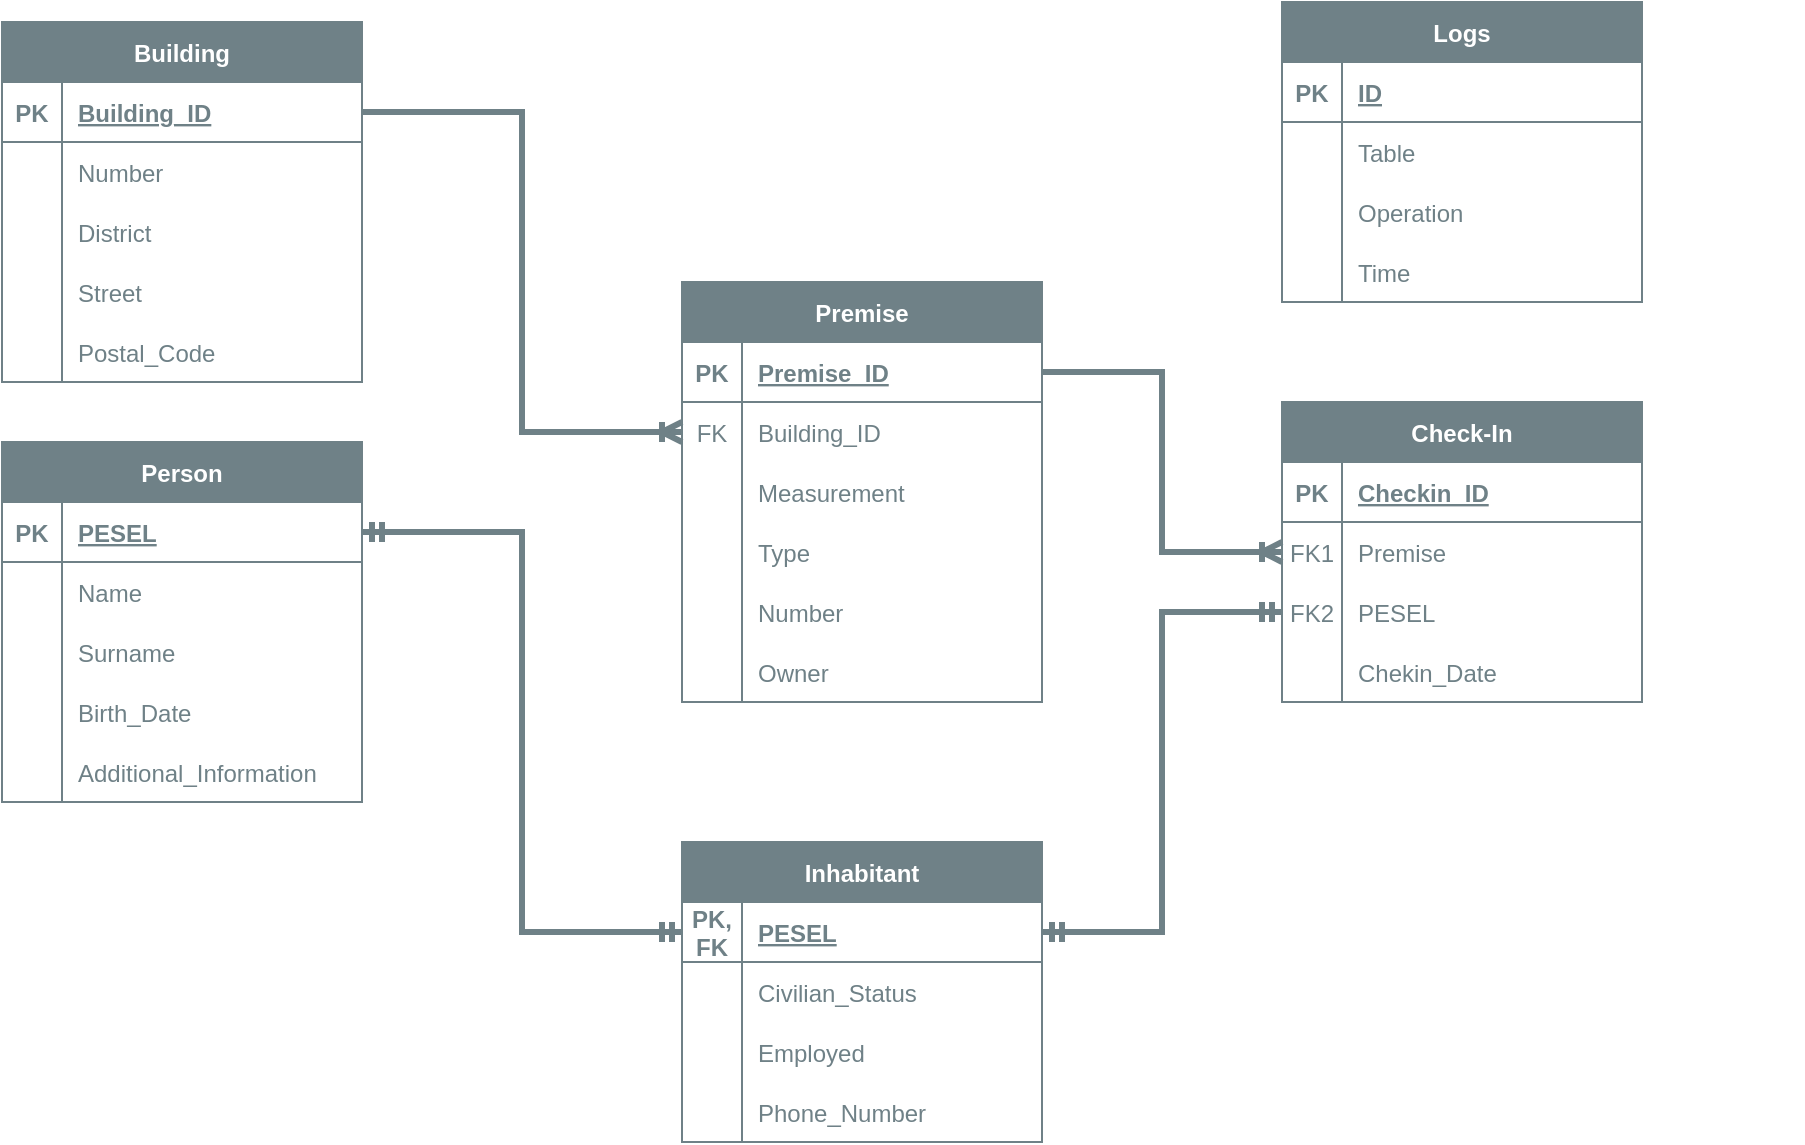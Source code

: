 <mxfile version="19.0.2" type="device" pages="2"><diagram id="moLgc521m12NCyKam7VI" name="Page-1"><mxGraphModel dx="2071" dy="676" grid="1" gridSize="35" guides="1" tooltips="1" connect="1" arrows="1" fold="1" page="1" pageScale="1" pageWidth="850" pageHeight="1100" math="0" shadow="0"><root><mxCell id="0"/><mxCell id="1" parent="0"/><mxCell id="jZ41p8CZAh1OkoE8-AUn-1" value="Person" style="shape=table;startSize=30;container=1;collapsible=1;childLayout=tableLayout;fixedRows=1;rowLines=0;fontStyle=1;align=center;resizeLast=1;fillColor=#6F8187;fontColor=#FFFFFF;strokeColor=#6F8187;" parent="1" vertex="1"><mxGeometry x="-640" y="250" width="180" height="180" as="geometry"/></mxCell><mxCell id="jZ41p8CZAh1OkoE8-AUn-2" value="" style="shape=tableRow;horizontal=0;startSize=0;swimlaneHead=0;swimlaneBody=0;fillColor=none;collapsible=0;dropTarget=0;points=[[0,0.5],[1,0.5]];portConstraint=eastwest;top=0;left=0;right=0;bottom=1;fontColor=#6F8187;strokeColor=#6F8187;" parent="jZ41p8CZAh1OkoE8-AUn-1" vertex="1"><mxGeometry y="30" width="180" height="30" as="geometry"/></mxCell><mxCell id="jZ41p8CZAh1OkoE8-AUn-3" value="PK" style="shape=partialRectangle;connectable=0;fillColor=none;top=0;left=0;bottom=0;right=0;fontStyle=1;overflow=hidden;fontColor=#6F8187;" parent="jZ41p8CZAh1OkoE8-AUn-2" vertex="1"><mxGeometry width="30" height="30" as="geometry"><mxRectangle width="30" height="30" as="alternateBounds"/></mxGeometry></mxCell><mxCell id="jZ41p8CZAh1OkoE8-AUn-4" value="PESEL" style="shape=partialRectangle;connectable=0;fillColor=none;top=0;left=0;bottom=0;right=0;align=left;spacingLeft=6;fontStyle=5;overflow=hidden;fontColor=#6F8187;" parent="jZ41p8CZAh1OkoE8-AUn-2" vertex="1"><mxGeometry x="30" width="150" height="30" as="geometry"><mxRectangle width="150" height="30" as="alternateBounds"/></mxGeometry></mxCell><mxCell id="jZ41p8CZAh1OkoE8-AUn-5" value="" style="shape=tableRow;horizontal=0;startSize=0;swimlaneHead=0;swimlaneBody=0;fillColor=none;collapsible=0;dropTarget=0;points=[[0,0.5],[1,0.5]];portConstraint=eastwest;top=0;left=0;right=0;bottom=0;fontColor=#6F8187;" parent="jZ41p8CZAh1OkoE8-AUn-1" vertex="1"><mxGeometry y="60" width="180" height="30" as="geometry"/></mxCell><mxCell id="jZ41p8CZAh1OkoE8-AUn-6" value="" style="shape=partialRectangle;connectable=0;fillColor=none;top=0;left=0;bottom=0;right=0;editable=1;overflow=hidden;fontColor=#6F8187;" parent="jZ41p8CZAh1OkoE8-AUn-5" vertex="1"><mxGeometry width="30" height="30" as="geometry"><mxRectangle width="30" height="30" as="alternateBounds"/></mxGeometry></mxCell><mxCell id="jZ41p8CZAh1OkoE8-AUn-7" value="Name" style="shape=partialRectangle;connectable=0;fillColor=none;top=0;left=0;bottom=0;right=0;align=left;spacingLeft=6;overflow=hidden;fontColor=#6F8187;" parent="jZ41p8CZAh1OkoE8-AUn-5" vertex="1"><mxGeometry x="30" width="150" height="30" as="geometry"><mxRectangle width="150" height="30" as="alternateBounds"/></mxGeometry></mxCell><mxCell id="jZ41p8CZAh1OkoE8-AUn-8" value="" style="shape=tableRow;horizontal=0;startSize=0;swimlaneHead=0;swimlaneBody=0;fillColor=none;collapsible=0;dropTarget=0;points=[[0,0.5],[1,0.5]];portConstraint=eastwest;top=0;left=0;right=0;bottom=0;fontColor=#6F8187;" parent="jZ41p8CZAh1OkoE8-AUn-1" vertex="1"><mxGeometry y="90" width="180" height="30" as="geometry"/></mxCell><mxCell id="jZ41p8CZAh1OkoE8-AUn-9" value="" style="shape=partialRectangle;connectable=0;fillColor=none;top=0;left=0;bottom=0;right=0;editable=1;overflow=hidden;fontColor=#6F8187;" parent="jZ41p8CZAh1OkoE8-AUn-8" vertex="1"><mxGeometry width="30" height="30" as="geometry"><mxRectangle width="30" height="30" as="alternateBounds"/></mxGeometry></mxCell><mxCell id="jZ41p8CZAh1OkoE8-AUn-10" value="Surname" style="shape=partialRectangle;connectable=0;fillColor=none;top=0;left=0;bottom=0;right=0;align=left;spacingLeft=6;overflow=hidden;fontColor=#6F8187;" parent="jZ41p8CZAh1OkoE8-AUn-8" vertex="1"><mxGeometry x="30" width="150" height="30" as="geometry"><mxRectangle width="150" height="30" as="alternateBounds"/></mxGeometry></mxCell><mxCell id="jZ41p8CZAh1OkoE8-AUn-11" value="" style="shape=tableRow;horizontal=0;startSize=0;swimlaneHead=0;swimlaneBody=0;fillColor=none;collapsible=0;dropTarget=0;points=[[0,0.5],[1,0.5]];portConstraint=eastwest;top=0;left=0;right=0;bottom=0;fontColor=#6F8187;" parent="jZ41p8CZAh1OkoE8-AUn-1" vertex="1"><mxGeometry y="120" width="180" height="30" as="geometry"/></mxCell><mxCell id="jZ41p8CZAh1OkoE8-AUn-12" value="" style="shape=partialRectangle;connectable=0;fillColor=none;top=0;left=0;bottom=0;right=0;editable=1;overflow=hidden;fontColor=#6F8187;" parent="jZ41p8CZAh1OkoE8-AUn-11" vertex="1"><mxGeometry width="30" height="30" as="geometry"><mxRectangle width="30" height="30" as="alternateBounds"/></mxGeometry></mxCell><mxCell id="jZ41p8CZAh1OkoE8-AUn-13" value="Birth_Date" style="shape=partialRectangle;connectable=0;fillColor=none;top=0;left=0;bottom=0;right=0;align=left;spacingLeft=6;overflow=hidden;fontColor=#6F8187;" parent="jZ41p8CZAh1OkoE8-AUn-11" vertex="1"><mxGeometry x="30" width="150" height="30" as="geometry"><mxRectangle width="150" height="30" as="alternateBounds"/></mxGeometry></mxCell><mxCell id="HREgjbCwTLpqX0zaJ1C2-5" value="" style="shape=tableRow;horizontal=0;startSize=0;swimlaneHead=0;swimlaneBody=0;fillColor=none;collapsible=0;dropTarget=0;points=[[0,0.5],[1,0.5]];portConstraint=eastwest;top=0;left=0;right=0;bottom=0;fontColor=#6F8187;" parent="jZ41p8CZAh1OkoE8-AUn-1" vertex="1"><mxGeometry y="150" width="180" height="30" as="geometry"/></mxCell><mxCell id="HREgjbCwTLpqX0zaJ1C2-6" value="" style="shape=partialRectangle;connectable=0;fillColor=none;top=0;left=0;bottom=0;right=0;editable=1;overflow=hidden;fontColor=#6F8187;" parent="HREgjbCwTLpqX0zaJ1C2-5" vertex="1"><mxGeometry width="30" height="30" as="geometry"><mxRectangle width="30" height="30" as="alternateBounds"/></mxGeometry></mxCell><mxCell id="HREgjbCwTLpqX0zaJ1C2-7" value="Additional_Information" style="shape=partialRectangle;connectable=0;fillColor=none;top=0;left=0;bottom=0;right=0;align=left;spacingLeft=6;overflow=hidden;fontColor=#6F8187;" parent="HREgjbCwTLpqX0zaJ1C2-5" vertex="1"><mxGeometry x="30" width="150" height="30" as="geometry"><mxRectangle width="150" height="30" as="alternateBounds"/></mxGeometry></mxCell><mxCell id="jZ41p8CZAh1OkoE8-AUn-14" value="" style="shape=tableRow;horizontal=0;startSize=0;swimlaneHead=0;swimlaneBody=0;fillColor=none;collapsible=0;dropTarget=0;points=[[0,0.5],[1,0.5]];portConstraint=eastwest;top=0;left=0;right=0;bottom=0;" parent="1" vertex="1"><mxGeometry x="80" y="270" width="180" height="30" as="geometry"/></mxCell><mxCell id="jZ41p8CZAh1OkoE8-AUn-15" value="" style="shape=partialRectangle;connectable=0;fillColor=none;top=0;left=0;bottom=0;right=0;editable=1;overflow=hidden;fontColor=#6F8187;" parent="jZ41p8CZAh1OkoE8-AUn-14" vertex="1"><mxGeometry width="30" height="30" as="geometry"><mxRectangle width="30" height="30" as="alternateBounds"/></mxGeometry></mxCell><mxCell id="jZ41p8CZAh1OkoE8-AUn-24" value="Premise" style="shape=table;startSize=30;container=1;collapsible=1;childLayout=tableLayout;fixedRows=1;rowLines=0;fontStyle=1;align=center;resizeLast=1;fillColor=#6F8187;fontColor=#FFFFFF;strokeColor=#6F8187;" parent="1" vertex="1"><mxGeometry x="-300" y="170" width="180" height="210" as="geometry"/></mxCell><mxCell id="jZ41p8CZAh1OkoE8-AUn-25" value="" style="shape=tableRow;horizontal=0;startSize=0;swimlaneHead=0;swimlaneBody=0;fillColor=none;collapsible=0;dropTarget=0;points=[[0,0.5],[1,0.5]];portConstraint=eastwest;top=0;left=0;right=0;bottom=1;fontColor=#6F8187;strokeColor=#6F8187;" parent="jZ41p8CZAh1OkoE8-AUn-24" vertex="1"><mxGeometry y="30" width="180" height="30" as="geometry"/></mxCell><mxCell id="jZ41p8CZAh1OkoE8-AUn-26" value="PK" style="shape=partialRectangle;connectable=0;fillColor=none;top=0;left=0;bottom=0;right=0;fontStyle=1;overflow=hidden;fontColor=#6F8187;" parent="jZ41p8CZAh1OkoE8-AUn-25" vertex="1"><mxGeometry width="30" height="30" as="geometry"><mxRectangle width="30" height="30" as="alternateBounds"/></mxGeometry></mxCell><mxCell id="jZ41p8CZAh1OkoE8-AUn-27" value="Premise_ID" style="shape=partialRectangle;connectable=0;fillColor=none;top=0;left=0;bottom=0;right=0;align=left;spacingLeft=6;fontStyle=5;overflow=hidden;fontColor=#6F8187;" parent="jZ41p8CZAh1OkoE8-AUn-25" vertex="1"><mxGeometry x="30" width="150" height="30" as="geometry"><mxRectangle width="150" height="30" as="alternateBounds"/></mxGeometry></mxCell><mxCell id="jZ41p8CZAh1OkoE8-AUn-28" value="" style="shape=tableRow;horizontal=0;startSize=0;swimlaneHead=0;swimlaneBody=0;fillColor=none;collapsible=0;dropTarget=0;points=[[0,0.5],[1,0.5]];portConstraint=eastwest;top=0;left=0;right=0;bottom=0;fontColor=#6F8187;" parent="jZ41p8CZAh1OkoE8-AUn-24" vertex="1"><mxGeometry y="60" width="180" height="30" as="geometry"/></mxCell><mxCell id="jZ41p8CZAh1OkoE8-AUn-29" value="FK" style="shape=partialRectangle;connectable=0;fillColor=none;top=0;left=0;bottom=0;right=0;editable=1;overflow=hidden;fontColor=#6F8187;" parent="jZ41p8CZAh1OkoE8-AUn-28" vertex="1"><mxGeometry width="30" height="30" as="geometry"><mxRectangle width="30" height="30" as="alternateBounds"/></mxGeometry></mxCell><mxCell id="jZ41p8CZAh1OkoE8-AUn-30" value="Building_ID" style="shape=partialRectangle;connectable=0;fillColor=none;top=0;left=0;bottom=0;right=0;align=left;spacingLeft=6;overflow=hidden;fontColor=#6F8187;" parent="jZ41p8CZAh1OkoE8-AUn-28" vertex="1"><mxGeometry x="30" width="150" height="30" as="geometry"><mxRectangle width="150" height="30" as="alternateBounds"/></mxGeometry></mxCell><mxCell id="jZ41p8CZAh1OkoE8-AUn-31" value="" style="shape=tableRow;horizontal=0;startSize=0;swimlaneHead=0;swimlaneBody=0;fillColor=none;collapsible=0;dropTarget=0;points=[[0,0.5],[1,0.5]];portConstraint=eastwest;top=0;left=0;right=0;bottom=0;fontColor=#6F8187;" parent="jZ41p8CZAh1OkoE8-AUn-24" vertex="1"><mxGeometry y="90" width="180" height="30" as="geometry"/></mxCell><mxCell id="jZ41p8CZAh1OkoE8-AUn-32" value="" style="shape=partialRectangle;connectable=0;fillColor=none;top=0;left=0;bottom=0;right=0;editable=1;overflow=hidden;fontColor=#6F8187;" parent="jZ41p8CZAh1OkoE8-AUn-31" vertex="1"><mxGeometry width="30" height="30" as="geometry"><mxRectangle width="30" height="30" as="alternateBounds"/></mxGeometry></mxCell><mxCell id="jZ41p8CZAh1OkoE8-AUn-33" value="Measurement" style="shape=partialRectangle;connectable=0;fillColor=none;top=0;left=0;bottom=0;right=0;align=left;spacingLeft=6;overflow=hidden;fontColor=#6F8187;" parent="jZ41p8CZAh1OkoE8-AUn-31" vertex="1"><mxGeometry x="30" width="150" height="30" as="geometry"><mxRectangle width="150" height="30" as="alternateBounds"/></mxGeometry></mxCell><mxCell id="jZ41p8CZAh1OkoE8-AUn-34" value="" style="shape=tableRow;horizontal=0;startSize=0;swimlaneHead=0;swimlaneBody=0;fillColor=none;collapsible=0;dropTarget=0;points=[[0,0.5],[1,0.5]];portConstraint=eastwest;top=0;left=0;right=0;bottom=0;fontColor=#6F8187;" parent="jZ41p8CZAh1OkoE8-AUn-24" vertex="1"><mxGeometry y="120" width="180" height="30" as="geometry"/></mxCell><mxCell id="jZ41p8CZAh1OkoE8-AUn-35" value="" style="shape=partialRectangle;connectable=0;fillColor=none;top=0;left=0;bottom=0;right=0;editable=1;overflow=hidden;fontColor=#6F8187;" parent="jZ41p8CZAh1OkoE8-AUn-34" vertex="1"><mxGeometry width="30" height="30" as="geometry"><mxRectangle width="30" height="30" as="alternateBounds"/></mxGeometry></mxCell><mxCell id="jZ41p8CZAh1OkoE8-AUn-36" value="Type" style="shape=partialRectangle;connectable=0;fillColor=none;top=0;left=0;bottom=0;right=0;align=left;spacingLeft=6;overflow=hidden;fontColor=#6F8187;" parent="jZ41p8CZAh1OkoE8-AUn-34" vertex="1"><mxGeometry x="30" width="150" height="30" as="geometry"><mxRectangle width="150" height="30" as="alternateBounds"/></mxGeometry></mxCell><mxCell id="jZ41p8CZAh1OkoE8-AUn-37" value="" style="shape=tableRow;horizontal=0;startSize=0;swimlaneHead=0;swimlaneBody=0;fillColor=none;collapsible=0;dropTarget=0;points=[[0,0.5],[1,0.5]];portConstraint=eastwest;top=0;left=0;right=0;bottom=0;fontColor=#6F8187;" parent="jZ41p8CZAh1OkoE8-AUn-24" vertex="1"><mxGeometry y="150" width="180" height="30" as="geometry"/></mxCell><mxCell id="jZ41p8CZAh1OkoE8-AUn-38" value="" style="shape=partialRectangle;connectable=0;fillColor=none;top=0;left=0;bottom=0;right=0;editable=1;overflow=hidden;fontColor=#6F8187;" parent="jZ41p8CZAh1OkoE8-AUn-37" vertex="1"><mxGeometry width="30" height="30" as="geometry"><mxRectangle width="30" height="30" as="alternateBounds"/></mxGeometry></mxCell><mxCell id="jZ41p8CZAh1OkoE8-AUn-39" value="Number" style="shape=partialRectangle;connectable=0;fillColor=none;top=0;left=0;bottom=0;right=0;align=left;spacingLeft=6;overflow=hidden;fontColor=#6F8187;" parent="jZ41p8CZAh1OkoE8-AUn-37" vertex="1"><mxGeometry x="30" width="150" height="30" as="geometry"><mxRectangle width="150" height="30" as="alternateBounds"/></mxGeometry></mxCell><mxCell id="HREgjbCwTLpqX0zaJ1C2-9" value="" style="shape=tableRow;horizontal=0;startSize=0;swimlaneHead=0;swimlaneBody=0;fillColor=none;collapsible=0;dropTarget=0;points=[[0,0.5],[1,0.5]];portConstraint=eastwest;top=0;left=0;right=0;bottom=0;fontColor=#6F8187;" parent="jZ41p8CZAh1OkoE8-AUn-24" vertex="1"><mxGeometry y="180" width="180" height="30" as="geometry"/></mxCell><mxCell id="HREgjbCwTLpqX0zaJ1C2-10" value="" style="shape=partialRectangle;connectable=0;fillColor=none;top=0;left=0;bottom=0;right=0;editable=1;overflow=hidden;fontColor=#6F8187;" parent="HREgjbCwTLpqX0zaJ1C2-9" vertex="1"><mxGeometry width="30" height="30" as="geometry"><mxRectangle width="30" height="30" as="alternateBounds"/></mxGeometry></mxCell><mxCell id="HREgjbCwTLpqX0zaJ1C2-11" value="Owner" style="shape=partialRectangle;connectable=0;fillColor=none;top=0;left=0;bottom=0;right=0;align=left;spacingLeft=6;overflow=hidden;fontColor=#6F8187;" parent="HREgjbCwTLpqX0zaJ1C2-9" vertex="1"><mxGeometry x="30" width="150" height="30" as="geometry"><mxRectangle width="150" height="30" as="alternateBounds"/></mxGeometry></mxCell><mxCell id="jZ41p8CZAh1OkoE8-AUn-40" value="Building" style="shape=table;startSize=30;container=1;collapsible=1;childLayout=tableLayout;fixedRows=1;rowLines=0;fontStyle=1;align=center;resizeLast=1;swimlaneFillColor=none;fillColor=#6F8187;fontColor=#FFFFFF;strokeColor=#6F8187;" parent="1" vertex="1"><mxGeometry x="-640" y="40" width="180" height="180" as="geometry"/></mxCell><mxCell id="jZ41p8CZAh1OkoE8-AUn-41" value="" style="shape=tableRow;horizontal=0;startSize=0;swimlaneHead=0;swimlaneBody=0;fillColor=none;collapsible=0;dropTarget=0;points=[[0,0.5],[1,0.5]];portConstraint=eastwest;top=0;left=0;right=0;bottom=1;fontColor=#6F8187;strokeColor=#6F8187;" parent="jZ41p8CZAh1OkoE8-AUn-40" vertex="1"><mxGeometry y="30" width="180" height="30" as="geometry"/></mxCell><mxCell id="jZ41p8CZAh1OkoE8-AUn-42" value="PK" style="shape=partialRectangle;connectable=0;fillColor=none;top=0;left=0;bottom=0;right=0;fontStyle=1;overflow=hidden;fontColor=#6F8187;" parent="jZ41p8CZAh1OkoE8-AUn-41" vertex="1"><mxGeometry width="30" height="30" as="geometry"><mxRectangle width="30" height="30" as="alternateBounds"/></mxGeometry></mxCell><mxCell id="jZ41p8CZAh1OkoE8-AUn-43" value="Building_ID" style="shape=partialRectangle;connectable=0;fillColor=none;top=0;left=0;bottom=0;right=0;align=left;spacingLeft=6;fontStyle=5;overflow=hidden;fontColor=#6F8187;" parent="jZ41p8CZAh1OkoE8-AUn-41" vertex="1"><mxGeometry x="30" width="150" height="30" as="geometry"><mxRectangle width="150" height="30" as="alternateBounds"/></mxGeometry></mxCell><mxCell id="jZ41p8CZAh1OkoE8-AUn-44" value="" style="shape=tableRow;horizontal=0;startSize=0;swimlaneHead=0;swimlaneBody=0;fillColor=none;collapsible=0;dropTarget=0;points=[[0,0.5],[1,0.5]];portConstraint=eastwest;top=0;left=0;right=0;bottom=0;fontColor=#6F8187;" parent="jZ41p8CZAh1OkoE8-AUn-40" vertex="1"><mxGeometry y="60" width="180" height="30" as="geometry"/></mxCell><mxCell id="jZ41p8CZAh1OkoE8-AUn-45" value="" style="shape=partialRectangle;connectable=0;fillColor=none;top=0;left=0;bottom=0;right=0;editable=1;overflow=hidden;fontColor=#6F8187;" parent="jZ41p8CZAh1OkoE8-AUn-44" vertex="1"><mxGeometry width="30" height="30" as="geometry"><mxRectangle width="30" height="30" as="alternateBounds"/></mxGeometry></mxCell><mxCell id="jZ41p8CZAh1OkoE8-AUn-46" value="Number" style="shape=partialRectangle;connectable=0;fillColor=none;top=0;left=0;bottom=0;right=0;align=left;spacingLeft=6;overflow=hidden;fontColor=#6F8187;" parent="jZ41p8CZAh1OkoE8-AUn-44" vertex="1"><mxGeometry x="30" width="150" height="30" as="geometry"><mxRectangle width="150" height="30" as="alternateBounds"/></mxGeometry></mxCell><mxCell id="jZ41p8CZAh1OkoE8-AUn-47" value="" style="shape=tableRow;horizontal=0;startSize=0;swimlaneHead=0;swimlaneBody=0;fillColor=none;collapsible=0;dropTarget=0;points=[[0,0.5],[1,0.5]];portConstraint=eastwest;top=0;left=0;right=0;bottom=0;fontColor=#6F8187;" parent="jZ41p8CZAh1OkoE8-AUn-40" vertex="1"><mxGeometry y="90" width="180" height="30" as="geometry"/></mxCell><mxCell id="jZ41p8CZAh1OkoE8-AUn-48" value="" style="shape=partialRectangle;connectable=0;fillColor=none;top=0;left=0;bottom=0;right=0;editable=1;overflow=hidden;fontColor=#6F8187;" parent="jZ41p8CZAh1OkoE8-AUn-47" vertex="1"><mxGeometry width="30" height="30" as="geometry"><mxRectangle width="30" height="30" as="alternateBounds"/></mxGeometry></mxCell><mxCell id="jZ41p8CZAh1OkoE8-AUn-49" value="District" style="shape=partialRectangle;connectable=0;fillColor=none;top=0;left=0;bottom=0;right=0;align=left;spacingLeft=6;overflow=hidden;fontColor=#6F8187;" parent="jZ41p8CZAh1OkoE8-AUn-47" vertex="1"><mxGeometry x="30" width="150" height="30" as="geometry"><mxRectangle width="150" height="30" as="alternateBounds"/></mxGeometry></mxCell><mxCell id="jZ41p8CZAh1OkoE8-AUn-50" value="" style="shape=tableRow;horizontal=0;startSize=0;swimlaneHead=0;swimlaneBody=0;fillColor=none;collapsible=0;dropTarget=0;points=[[0,0.5],[1,0.5]];portConstraint=eastwest;top=0;left=0;right=0;bottom=0;fontColor=#6F8187;" parent="jZ41p8CZAh1OkoE8-AUn-40" vertex="1"><mxGeometry y="120" width="180" height="30" as="geometry"/></mxCell><mxCell id="jZ41p8CZAh1OkoE8-AUn-51" value="" style="shape=partialRectangle;connectable=0;fillColor=none;top=0;left=0;bottom=0;right=0;editable=1;overflow=hidden;fontColor=#6F8187;" parent="jZ41p8CZAh1OkoE8-AUn-50" vertex="1"><mxGeometry width="30" height="30" as="geometry"><mxRectangle width="30" height="30" as="alternateBounds"/></mxGeometry></mxCell><mxCell id="jZ41p8CZAh1OkoE8-AUn-52" value="Street" style="shape=partialRectangle;connectable=0;fillColor=none;top=0;left=0;bottom=0;right=0;align=left;spacingLeft=6;overflow=hidden;fontColor=#6F8187;" parent="jZ41p8CZAh1OkoE8-AUn-50" vertex="1"><mxGeometry x="30" width="150" height="30" as="geometry"><mxRectangle width="150" height="30" as="alternateBounds"/></mxGeometry></mxCell><mxCell id="jZ41p8CZAh1OkoE8-AUn-53" value="" style="shape=tableRow;horizontal=0;startSize=0;swimlaneHead=0;swimlaneBody=0;fillColor=none;collapsible=0;dropTarget=0;points=[[0,0.5],[1,0.5]];portConstraint=eastwest;top=0;left=0;right=0;bottom=0;fontColor=#6F8187;" parent="jZ41p8CZAh1OkoE8-AUn-40" vertex="1"><mxGeometry y="150" width="180" height="30" as="geometry"/></mxCell><mxCell id="jZ41p8CZAh1OkoE8-AUn-54" value="" style="shape=partialRectangle;connectable=0;fillColor=none;top=0;left=0;bottom=0;right=0;editable=1;overflow=hidden;fontColor=#6F8187;" parent="jZ41p8CZAh1OkoE8-AUn-53" vertex="1"><mxGeometry width="30" height="30" as="geometry"><mxRectangle width="30" height="30" as="alternateBounds"/></mxGeometry></mxCell><mxCell id="jZ41p8CZAh1OkoE8-AUn-55" value="Postal_Code" style="shape=partialRectangle;connectable=0;fillColor=none;top=0;left=0;bottom=0;right=0;align=left;spacingLeft=6;overflow=hidden;fontColor=#6F8187;" parent="jZ41p8CZAh1OkoE8-AUn-53" vertex="1"><mxGeometry x="30" width="150" height="30" as="geometry"><mxRectangle width="150" height="30" as="alternateBounds"/></mxGeometry></mxCell><mxCell id="jZ41p8CZAh1OkoE8-AUn-58" value="Check-In" style="shape=table;startSize=30;container=1;collapsible=1;childLayout=tableLayout;fixedRows=1;rowLines=0;fontStyle=1;align=center;resizeLast=1;fillColor=#6F8187;fontColor=#FFFFFF;strokeColor=#6F8187;" parent="1" vertex="1"><mxGeometry y="230" width="180" height="150" as="geometry"/></mxCell><mxCell id="jZ41p8CZAh1OkoE8-AUn-59" value="" style="shape=tableRow;horizontal=0;startSize=0;swimlaneHead=0;swimlaneBody=0;fillColor=none;collapsible=0;dropTarget=0;points=[[0,0.5],[1,0.5]];portConstraint=eastwest;top=0;left=0;right=0;bottom=1;fontColor=#6F8187;strokeColor=#6F8187;" parent="jZ41p8CZAh1OkoE8-AUn-58" vertex="1"><mxGeometry y="30" width="180" height="30" as="geometry"/></mxCell><mxCell id="jZ41p8CZAh1OkoE8-AUn-60" value="PK" style="shape=partialRectangle;connectable=0;fillColor=none;top=0;left=0;bottom=0;right=0;fontStyle=1;overflow=hidden;fontColor=#6F8187;" parent="jZ41p8CZAh1OkoE8-AUn-59" vertex="1"><mxGeometry width="30" height="30" as="geometry"><mxRectangle width="30" height="30" as="alternateBounds"/></mxGeometry></mxCell><mxCell id="jZ41p8CZAh1OkoE8-AUn-61" value="Checkin_ID" style="shape=partialRectangle;connectable=0;fillColor=none;top=0;left=0;bottom=0;right=0;align=left;spacingLeft=6;fontStyle=5;overflow=hidden;fontColor=#6F8187;" parent="jZ41p8CZAh1OkoE8-AUn-59" vertex="1"><mxGeometry x="30" width="150" height="30" as="geometry"><mxRectangle width="150" height="30" as="alternateBounds"/></mxGeometry></mxCell><mxCell id="jZ41p8CZAh1OkoE8-AUn-65" value="" style="shape=tableRow;horizontal=0;startSize=0;swimlaneHead=0;swimlaneBody=0;fillColor=none;collapsible=0;dropTarget=0;points=[[0,0.5],[1,0.5]];portConstraint=eastwest;top=0;left=0;right=0;bottom=0;fontColor=#6F8187;" parent="jZ41p8CZAh1OkoE8-AUn-58" vertex="1"><mxGeometry y="60" width="180" height="30" as="geometry"/></mxCell><mxCell id="jZ41p8CZAh1OkoE8-AUn-66" value="FK1" style="shape=partialRectangle;connectable=0;fillColor=none;top=0;left=0;bottom=0;right=0;editable=1;overflow=hidden;fontColor=#6F8187;" parent="jZ41p8CZAh1OkoE8-AUn-65" vertex="1"><mxGeometry width="30" height="30" as="geometry"><mxRectangle width="30" height="30" as="alternateBounds"/></mxGeometry></mxCell><mxCell id="jZ41p8CZAh1OkoE8-AUn-67" value="Premise" style="shape=partialRectangle;connectable=0;fillColor=none;top=0;left=0;bottom=0;right=0;align=left;spacingLeft=6;overflow=hidden;fontColor=#6F8187;" parent="jZ41p8CZAh1OkoE8-AUn-65" vertex="1"><mxGeometry x="30" width="150" height="30" as="geometry"><mxRectangle width="150" height="30" as="alternateBounds"/></mxGeometry></mxCell><mxCell id="jZ41p8CZAh1OkoE8-AUn-68" value="" style="shape=tableRow;horizontal=0;startSize=0;swimlaneHead=0;swimlaneBody=0;fillColor=none;collapsible=0;dropTarget=0;points=[[0,0.5],[1,0.5]];portConstraint=eastwest;top=0;left=0;right=0;bottom=0;fontColor=#6F8187;" parent="jZ41p8CZAh1OkoE8-AUn-58" vertex="1"><mxGeometry y="90" width="180" height="30" as="geometry"/></mxCell><mxCell id="jZ41p8CZAh1OkoE8-AUn-69" value="FK2" style="shape=partialRectangle;connectable=0;fillColor=none;top=0;left=0;bottom=0;right=0;editable=1;overflow=hidden;fontColor=#6F8187;" parent="jZ41p8CZAh1OkoE8-AUn-68" vertex="1"><mxGeometry width="30" height="30" as="geometry"><mxRectangle width="30" height="30" as="alternateBounds"/></mxGeometry></mxCell><mxCell id="jZ41p8CZAh1OkoE8-AUn-70" value="PESEL" style="shape=partialRectangle;connectable=0;fillColor=none;top=0;left=0;bottom=0;right=0;align=left;spacingLeft=6;overflow=hidden;fontColor=#6F8187;" parent="jZ41p8CZAh1OkoE8-AUn-68" vertex="1"><mxGeometry x="30" width="150" height="30" as="geometry"><mxRectangle width="150" height="30" as="alternateBounds"/></mxGeometry></mxCell><mxCell id="jZ41p8CZAh1OkoE8-AUn-71" value="" style="shape=tableRow;horizontal=0;startSize=0;swimlaneHead=0;swimlaneBody=0;fillColor=none;collapsible=0;dropTarget=0;points=[[0,0.5],[1,0.5]];portConstraint=eastwest;top=0;left=0;right=0;bottom=0;fontColor=#6F8187;" parent="jZ41p8CZAh1OkoE8-AUn-58" vertex="1"><mxGeometry y="120" width="180" height="30" as="geometry"/></mxCell><mxCell id="jZ41p8CZAh1OkoE8-AUn-72" value="" style="shape=partialRectangle;connectable=0;fillColor=none;top=0;left=0;bottom=0;right=0;editable=1;overflow=hidden;fontColor=#6F8187;" parent="jZ41p8CZAh1OkoE8-AUn-71" vertex="1"><mxGeometry width="30" height="30" as="geometry"><mxRectangle width="30" height="30" as="alternateBounds"/></mxGeometry></mxCell><mxCell id="jZ41p8CZAh1OkoE8-AUn-73" value="Chekin_Date" style="shape=partialRectangle;connectable=0;fillColor=none;top=0;left=0;bottom=0;right=0;align=left;spacingLeft=6;overflow=hidden;fontColor=#6F8187;" parent="jZ41p8CZAh1OkoE8-AUn-71" vertex="1"><mxGeometry x="30" width="150" height="30" as="geometry"><mxRectangle width="150" height="30" as="alternateBounds"/></mxGeometry></mxCell><mxCell id="jZ41p8CZAh1OkoE8-AUn-74" value="Inhabitant" style="shape=table;startSize=30;container=1;collapsible=1;childLayout=tableLayout;fixedRows=1;rowLines=0;fontStyle=1;align=center;resizeLast=1;fillColor=#6F8187;fontColor=#FFFFFF;strokeColor=#6F8187;" parent="1" vertex="1"><mxGeometry x="-300" y="450" width="180" height="150" as="geometry"/></mxCell><mxCell id="jZ41p8CZAh1OkoE8-AUn-75" value="" style="shape=tableRow;horizontal=0;startSize=0;swimlaneHead=0;swimlaneBody=0;fillColor=none;collapsible=0;dropTarget=0;points=[[0,0.5],[1,0.5]];portConstraint=eastwest;top=0;left=0;right=0;bottom=1;fontColor=#6F8187;strokeColor=#6F8187;" parent="jZ41p8CZAh1OkoE8-AUn-74" vertex="1"><mxGeometry y="30" width="180" height="30" as="geometry"/></mxCell><mxCell id="jZ41p8CZAh1OkoE8-AUn-76" value="PK,&#10;FK" style="shape=partialRectangle;connectable=0;fillColor=none;top=0;left=0;bottom=0;right=0;fontStyle=1;overflow=hidden;fontColor=#6F8187;" parent="jZ41p8CZAh1OkoE8-AUn-75" vertex="1"><mxGeometry width="30" height="30" as="geometry"><mxRectangle width="30" height="30" as="alternateBounds"/></mxGeometry></mxCell><mxCell id="jZ41p8CZAh1OkoE8-AUn-77" value="PESEL" style="shape=partialRectangle;connectable=0;fillColor=none;top=0;left=0;bottom=0;right=0;align=left;spacingLeft=6;fontStyle=5;overflow=hidden;fontColor=#6F8187;" parent="jZ41p8CZAh1OkoE8-AUn-75" vertex="1"><mxGeometry x="30" width="150" height="30" as="geometry"><mxRectangle width="150" height="30" as="alternateBounds"/></mxGeometry></mxCell><mxCell id="jZ41p8CZAh1OkoE8-AUn-81" value="" style="shape=tableRow;horizontal=0;startSize=0;swimlaneHead=0;swimlaneBody=0;fillColor=none;collapsible=0;dropTarget=0;points=[[0,0.5],[1,0.5]];portConstraint=eastwest;top=0;left=0;right=0;bottom=0;fontColor=#6F8187;" parent="jZ41p8CZAh1OkoE8-AUn-74" vertex="1"><mxGeometry y="60" width="180" height="30" as="geometry"/></mxCell><mxCell id="jZ41p8CZAh1OkoE8-AUn-82" value="" style="shape=partialRectangle;connectable=0;fillColor=none;top=0;left=0;bottom=0;right=0;editable=1;overflow=hidden;fontColor=#6F8187;" parent="jZ41p8CZAh1OkoE8-AUn-81" vertex="1"><mxGeometry width="30" height="30" as="geometry"><mxRectangle width="30" height="30" as="alternateBounds"/></mxGeometry></mxCell><mxCell id="jZ41p8CZAh1OkoE8-AUn-83" value="Civilian_Status" style="shape=partialRectangle;connectable=0;fillColor=none;top=0;left=0;bottom=0;right=0;align=left;spacingLeft=6;overflow=hidden;fontColor=#6F8187;" parent="jZ41p8CZAh1OkoE8-AUn-81" vertex="1"><mxGeometry x="30" width="150" height="30" as="geometry"><mxRectangle width="150" height="30" as="alternateBounds"/></mxGeometry></mxCell><mxCell id="jZ41p8CZAh1OkoE8-AUn-84" value="" style="shape=tableRow;horizontal=0;startSize=0;swimlaneHead=0;swimlaneBody=0;fillColor=none;collapsible=0;dropTarget=0;points=[[0,0.5],[1,0.5]];portConstraint=eastwest;top=0;left=0;right=0;bottom=0;fontColor=#6F8187;" parent="jZ41p8CZAh1OkoE8-AUn-74" vertex="1"><mxGeometry y="90" width="180" height="30" as="geometry"/></mxCell><mxCell id="jZ41p8CZAh1OkoE8-AUn-85" value="" style="shape=partialRectangle;connectable=0;fillColor=none;top=0;left=0;bottom=0;right=0;editable=1;overflow=hidden;fontColor=#6F8187;" parent="jZ41p8CZAh1OkoE8-AUn-84" vertex="1"><mxGeometry width="30" height="30" as="geometry"><mxRectangle width="30" height="30" as="alternateBounds"/></mxGeometry></mxCell><mxCell id="jZ41p8CZAh1OkoE8-AUn-86" value="Employed" style="shape=partialRectangle;connectable=0;fillColor=none;top=0;left=0;bottom=0;right=0;align=left;spacingLeft=6;overflow=hidden;fontColor=#6F8187;" parent="jZ41p8CZAh1OkoE8-AUn-84" vertex="1"><mxGeometry x="30" width="150" height="30" as="geometry"><mxRectangle width="150" height="30" as="alternateBounds"/></mxGeometry></mxCell><mxCell id="jZ41p8CZAh1OkoE8-AUn-87" value="" style="shape=tableRow;horizontal=0;startSize=0;swimlaneHead=0;swimlaneBody=0;fillColor=none;collapsible=0;dropTarget=0;points=[[0,0.5],[1,0.5]];portConstraint=eastwest;top=0;left=0;right=0;bottom=0;fontColor=#6F8187;" parent="jZ41p8CZAh1OkoE8-AUn-74" vertex="1"><mxGeometry y="120" width="180" height="30" as="geometry"/></mxCell><mxCell id="jZ41p8CZAh1OkoE8-AUn-88" value="" style="shape=partialRectangle;connectable=0;fillColor=none;top=0;left=0;bottom=0;right=0;editable=1;overflow=hidden;fontColor=#6F8187;" parent="jZ41p8CZAh1OkoE8-AUn-87" vertex="1"><mxGeometry width="30" height="30" as="geometry"><mxRectangle width="30" height="30" as="alternateBounds"/></mxGeometry></mxCell><mxCell id="jZ41p8CZAh1OkoE8-AUn-89" value="Phone_Number" style="shape=partialRectangle;connectable=0;fillColor=none;top=0;left=0;bottom=0;right=0;align=left;spacingLeft=6;overflow=hidden;fontColor=#6F8187;" parent="jZ41p8CZAh1OkoE8-AUn-87" vertex="1"><mxGeometry x="30" width="150" height="30" as="geometry"><mxRectangle width="150" height="30" as="alternateBounds"/></mxGeometry></mxCell><mxCell id="HREgjbCwTLpqX0zaJ1C2-21" value="" style="edgeStyle=orthogonalEdgeStyle;fontSize=12;html=1;endArrow=ERoneToMany;rounded=0;elbow=vertical;exitX=1;exitY=0.5;exitDx=0;exitDy=0;entryX=0;entryY=0.5;entryDx=0;entryDy=0;strokeWidth=3;fontColor=#6F8187;strokeColor=#6F8187;" parent="1" source="jZ41p8CZAh1OkoE8-AUn-41" target="jZ41p8CZAh1OkoE8-AUn-28" edge="1"><mxGeometry width="100" height="100" relative="1" as="geometry"><mxPoint x="-770" y="320" as="sourcePoint"/><mxPoint x="-670" y="220" as="targetPoint"/></mxGeometry></mxCell><mxCell id="HREgjbCwTLpqX0zaJ1C2-24" value="" style="edgeStyle=orthogonalEdgeStyle;fontSize=12;html=1;endArrow=ERoneToMany;rounded=0;elbow=vertical;exitX=1;exitY=0.5;exitDx=0;exitDy=0;entryX=0;entryY=0.5;entryDx=0;entryDy=0;strokeWidth=3;fontColor=#6F8187;strokeColor=#6F8187;" parent="1" source="jZ41p8CZAh1OkoE8-AUn-25" target="jZ41p8CZAh1OkoE8-AUn-65" edge="1"><mxGeometry width="100" height="100" relative="1" as="geometry"><mxPoint x="-80" y="180" as="sourcePoint"/><mxPoint x="20" y="80" as="targetPoint"/></mxGeometry></mxCell><mxCell id="HREgjbCwTLpqX0zaJ1C2-25" value="" style="edgeStyle=orthogonalEdgeStyle;fontSize=12;html=1;endArrow=ERmandOne;startArrow=ERmandOne;rounded=0;elbow=vertical;exitX=1;exitY=0.5;exitDx=0;exitDy=0;entryX=0;entryY=0.5;entryDx=0;entryDy=0;strokeWidth=3;fontColor=#6F8187;strokeColor=#6F8187;" parent="1" source="jZ41p8CZAh1OkoE8-AUn-75" target="jZ41p8CZAh1OkoE8-AUn-68" edge="1"><mxGeometry width="100" height="100" relative="1" as="geometry"><mxPoint x="-10" y="575" as="sourcePoint"/><mxPoint x="90" y="475" as="targetPoint"/></mxGeometry></mxCell><mxCell id="EXK_LaXaY_MdUeCtmoyE-1" value="Logs" style="shape=table;startSize=30;container=1;collapsible=1;childLayout=tableLayout;fixedRows=1;rowLines=0;fontStyle=1;align=center;resizeLast=1;fillColor=#6F8187;fontColor=#FFFFFF;strokeColor=#6F8187;" parent="1" vertex="1"><mxGeometry y="30" width="180" height="150" as="geometry"/></mxCell><mxCell id="EXK_LaXaY_MdUeCtmoyE-2" value="" style="shape=tableRow;horizontal=0;startSize=0;swimlaneHead=0;swimlaneBody=0;fillColor=none;collapsible=0;dropTarget=0;points=[[0,0.5],[1,0.5]];portConstraint=eastwest;top=0;left=0;right=0;bottom=1;fontColor=#6F8187;strokeColor=#6F8187;" parent="EXK_LaXaY_MdUeCtmoyE-1" vertex="1"><mxGeometry y="30" width="180" height="30" as="geometry"/></mxCell><mxCell id="EXK_LaXaY_MdUeCtmoyE-3" value="PK" style="shape=partialRectangle;connectable=0;fillColor=none;top=0;left=0;bottom=0;right=0;fontStyle=1;overflow=hidden;fontColor=#6F8187;" parent="EXK_LaXaY_MdUeCtmoyE-2" vertex="1"><mxGeometry width="30" height="30" as="geometry"><mxRectangle width="30" height="30" as="alternateBounds"/></mxGeometry></mxCell><mxCell id="EXK_LaXaY_MdUeCtmoyE-4" value="ID" style="shape=partialRectangle;connectable=0;fillColor=none;top=0;left=0;bottom=0;right=0;align=left;spacingLeft=6;fontStyle=5;overflow=hidden;fontColor=#6F8187;" parent="EXK_LaXaY_MdUeCtmoyE-2" vertex="1"><mxGeometry x="30" width="150" height="30" as="geometry"><mxRectangle width="150" height="30" as="alternateBounds"/></mxGeometry></mxCell><mxCell id="EXK_LaXaY_MdUeCtmoyE-5" value="" style="shape=tableRow;horizontal=0;startSize=0;swimlaneHead=0;swimlaneBody=0;fillColor=none;collapsible=0;dropTarget=0;points=[[0,0.5],[1,0.5]];portConstraint=eastwest;top=0;left=0;right=0;bottom=0;fontColor=#6F8187;" parent="EXK_LaXaY_MdUeCtmoyE-1" vertex="1"><mxGeometry y="60" width="180" height="30" as="geometry"/></mxCell><mxCell id="EXK_LaXaY_MdUeCtmoyE-6" value="" style="shape=partialRectangle;connectable=0;fillColor=none;top=0;left=0;bottom=0;right=0;editable=1;overflow=hidden;fontColor=#6F8187;" parent="EXK_LaXaY_MdUeCtmoyE-5" vertex="1"><mxGeometry width="30" height="30" as="geometry"><mxRectangle width="30" height="30" as="alternateBounds"/></mxGeometry></mxCell><mxCell id="EXK_LaXaY_MdUeCtmoyE-7" value="Table" style="shape=partialRectangle;connectable=0;fillColor=none;top=0;left=0;bottom=0;right=0;align=left;spacingLeft=6;overflow=hidden;fontColor=#6F8187;" parent="EXK_LaXaY_MdUeCtmoyE-5" vertex="1"><mxGeometry x="30" width="150" height="30" as="geometry"><mxRectangle width="150" height="30" as="alternateBounds"/></mxGeometry></mxCell><mxCell id="EXK_LaXaY_MdUeCtmoyE-8" value="" style="shape=tableRow;horizontal=0;startSize=0;swimlaneHead=0;swimlaneBody=0;fillColor=none;collapsible=0;dropTarget=0;points=[[0,0.5],[1,0.5]];portConstraint=eastwest;top=0;left=0;right=0;bottom=0;fontColor=#6F8187;" parent="EXK_LaXaY_MdUeCtmoyE-1" vertex="1"><mxGeometry y="90" width="180" height="30" as="geometry"/></mxCell><mxCell id="EXK_LaXaY_MdUeCtmoyE-9" value="" style="shape=partialRectangle;connectable=0;fillColor=none;top=0;left=0;bottom=0;right=0;editable=1;overflow=hidden;fontColor=#6F8187;" parent="EXK_LaXaY_MdUeCtmoyE-8" vertex="1"><mxGeometry width="30" height="30" as="geometry"><mxRectangle width="30" height="30" as="alternateBounds"/></mxGeometry></mxCell><mxCell id="EXK_LaXaY_MdUeCtmoyE-10" value="Operation" style="shape=partialRectangle;connectable=0;fillColor=none;top=0;left=0;bottom=0;right=0;align=left;spacingLeft=6;overflow=hidden;fontColor=#6F8187;" parent="EXK_LaXaY_MdUeCtmoyE-8" vertex="1"><mxGeometry x="30" width="150" height="30" as="geometry"><mxRectangle width="150" height="30" as="alternateBounds"/></mxGeometry></mxCell><mxCell id="EXK_LaXaY_MdUeCtmoyE-11" value="" style="shape=tableRow;horizontal=0;startSize=0;swimlaneHead=0;swimlaneBody=0;fillColor=none;collapsible=0;dropTarget=0;points=[[0,0.5],[1,0.5]];portConstraint=eastwest;top=0;left=0;right=0;bottom=0;fontColor=#6F8187;" parent="EXK_LaXaY_MdUeCtmoyE-1" vertex="1"><mxGeometry y="120" width="180" height="30" as="geometry"/></mxCell><mxCell id="EXK_LaXaY_MdUeCtmoyE-12" value="" style="shape=partialRectangle;connectable=0;fillColor=none;top=0;left=0;bottom=0;right=0;editable=1;overflow=hidden;fontColor=#6F8187;" parent="EXK_LaXaY_MdUeCtmoyE-11" vertex="1"><mxGeometry width="30" height="30" as="geometry"><mxRectangle width="30" height="30" as="alternateBounds"/></mxGeometry></mxCell><mxCell id="EXK_LaXaY_MdUeCtmoyE-13" value="Time" style="shape=partialRectangle;connectable=0;fillColor=none;top=0;left=0;bottom=0;right=0;align=left;spacingLeft=6;overflow=hidden;fontColor=#6F8187;" parent="EXK_LaXaY_MdUeCtmoyE-11" vertex="1"><mxGeometry x="30" width="150" height="30" as="geometry"><mxRectangle width="150" height="30" as="alternateBounds"/></mxGeometry></mxCell><mxCell id="Og6f28orvOV83T1LFWui-1" value="" style="edgeStyle=orthogonalEdgeStyle;fontSize=12;html=1;endArrow=ERmandOne;startArrow=ERmandOne;rounded=0;entryX=0;entryY=0.5;entryDx=0;entryDy=0;exitX=1;exitY=0.5;exitDx=0;exitDy=0;strokeWidth=3;fontColor=#6F8187;strokeColor=#6F8187;" parent="1" source="jZ41p8CZAh1OkoE8-AUn-2" target="jZ41p8CZAh1OkoE8-AUn-75" edge="1"><mxGeometry width="100" height="100" relative="1" as="geometry"><mxPoint x="-525" y="575" as="sourcePoint"/><mxPoint x="-425" y="475" as="targetPoint"/></mxGeometry></mxCell></root></mxGraphModel></diagram><diagram id="Qw1jidjjeLGn5k0M5zvG" name="Page-2"><mxGraphModel dx="2071" dy="676" grid="1" gridSize="10" guides="1" tooltips="1" connect="1" arrows="1" fold="1" page="1" pageScale="1" pageWidth="850" pageHeight="1100" math="0" shadow="0"><root><mxCell id="0"/><mxCell id="1" parent="0"/><mxCell id="U7w31GpJfEegzD1zdbdM-1" value="Person" style="shape=table;startSize=30;container=1;collapsible=1;childLayout=tableLayout;fixedRows=1;rowLines=0;fontStyle=1;align=center;resizeLast=1;strokeColor=#6F8187;fillColor=#6F8187;fontColor=#FFFFFF;" parent="1" vertex="1"><mxGeometry x="-640" y="250" width="230" height="180" as="geometry"/></mxCell><mxCell id="U7w31GpJfEegzD1zdbdM-2" value="" style="shape=tableRow;horizontal=0;startSize=0;swimlaneHead=0;swimlaneBody=0;fillColor=none;collapsible=0;dropTarget=0;points=[[0,0.5],[1,0.5]];portConstraint=eastwest;top=0;left=0;right=0;bottom=1;strokeColor=#6F8187;fontColor=#6F8187;" parent="U7w31GpJfEegzD1zdbdM-1" vertex="1"><mxGeometry y="30" width="230" height="30" as="geometry"/></mxCell><mxCell id="U7w31GpJfEegzD1zdbdM-3" value="PK" style="shape=partialRectangle;connectable=0;fillColor=none;top=0;left=0;bottom=0;right=0;fontStyle=1;overflow=hidden;strokeColor=#6F8187;fontColor=#6F8187;" parent="U7w31GpJfEegzD1zdbdM-2" vertex="1"><mxGeometry width="30" height="30" as="geometry"><mxRectangle width="30" height="30" as="alternateBounds"/></mxGeometry></mxCell><mxCell id="U7w31GpJfEegzD1zdbdM-4" value="PESEL : varchar(11)" style="shape=partialRectangle;connectable=0;fillColor=none;top=0;left=0;bottom=0;right=0;align=left;spacingLeft=6;fontStyle=5;overflow=hidden;strokeColor=#6F8187;fontColor=#6F8187;" parent="U7w31GpJfEegzD1zdbdM-2" vertex="1"><mxGeometry x="30" width="200" height="30" as="geometry"><mxRectangle width="200" height="30" as="alternateBounds"/></mxGeometry></mxCell><mxCell id="U7w31GpJfEegzD1zdbdM-5" value="" style="shape=tableRow;horizontal=0;startSize=0;swimlaneHead=0;swimlaneBody=0;fillColor=none;collapsible=0;dropTarget=0;points=[[0,0.5],[1,0.5]];portConstraint=eastwest;top=0;left=0;right=0;bottom=0;strokeColor=#6F8187;fontColor=#6F8187;" parent="U7w31GpJfEegzD1zdbdM-1" vertex="1"><mxGeometry y="60" width="230" height="30" as="geometry"/></mxCell><mxCell id="U7w31GpJfEegzD1zdbdM-6" value="" style="shape=partialRectangle;connectable=0;fillColor=none;top=0;left=0;bottom=0;right=0;editable=1;overflow=hidden;strokeColor=#6F8187;fontColor=#6F8187;" parent="U7w31GpJfEegzD1zdbdM-5" vertex="1"><mxGeometry width="30" height="30" as="geometry"><mxRectangle width="30" height="30" as="alternateBounds"/></mxGeometry></mxCell><mxCell id="U7w31GpJfEegzD1zdbdM-7" value="Name : varchar(30)" style="shape=partialRectangle;connectable=0;fillColor=none;top=0;left=0;bottom=0;right=0;align=left;spacingLeft=6;overflow=hidden;strokeColor=#6F8187;fontColor=#6F8187;" parent="U7w31GpJfEegzD1zdbdM-5" vertex="1"><mxGeometry x="30" width="200" height="30" as="geometry"><mxRectangle width="200" height="30" as="alternateBounds"/></mxGeometry></mxCell><mxCell id="U7w31GpJfEegzD1zdbdM-8" value="" style="shape=tableRow;horizontal=0;startSize=0;swimlaneHead=0;swimlaneBody=0;fillColor=none;collapsible=0;dropTarget=0;points=[[0,0.5],[1,0.5]];portConstraint=eastwest;top=0;left=0;right=0;bottom=0;strokeColor=#6F8187;fontColor=#6F8187;" parent="U7w31GpJfEegzD1zdbdM-1" vertex="1"><mxGeometry y="90" width="230" height="30" as="geometry"/></mxCell><mxCell id="U7w31GpJfEegzD1zdbdM-9" value="" style="shape=partialRectangle;connectable=0;fillColor=none;top=0;left=0;bottom=0;right=0;editable=1;overflow=hidden;strokeColor=#6F8187;fontColor=#6F8187;" parent="U7w31GpJfEegzD1zdbdM-8" vertex="1"><mxGeometry width="30" height="30" as="geometry"><mxRectangle width="30" height="30" as="alternateBounds"/></mxGeometry></mxCell><mxCell id="U7w31GpJfEegzD1zdbdM-10" value="Surname : varchar(30)" style="shape=partialRectangle;connectable=0;fillColor=none;top=0;left=0;bottom=0;right=0;align=left;spacingLeft=6;overflow=hidden;strokeColor=#6F8187;fontColor=#6F8187;" parent="U7w31GpJfEegzD1zdbdM-8" vertex="1"><mxGeometry x="30" width="200" height="30" as="geometry"><mxRectangle width="200" height="30" as="alternateBounds"/></mxGeometry></mxCell><mxCell id="U7w31GpJfEegzD1zdbdM-11" value="" style="shape=tableRow;horizontal=0;startSize=0;swimlaneHead=0;swimlaneBody=0;fillColor=none;collapsible=0;dropTarget=0;points=[[0,0.5],[1,0.5]];portConstraint=eastwest;top=0;left=0;right=0;bottom=0;strokeColor=#6F8187;fontColor=#6F8187;" parent="U7w31GpJfEegzD1zdbdM-1" vertex="1"><mxGeometry y="120" width="230" height="30" as="geometry"/></mxCell><mxCell id="U7w31GpJfEegzD1zdbdM-12" value="" style="shape=partialRectangle;connectable=0;fillColor=none;top=0;left=0;bottom=0;right=0;editable=1;overflow=hidden;strokeColor=#6F8187;fontColor=#6F8187;" parent="U7w31GpJfEegzD1zdbdM-11" vertex="1"><mxGeometry width="30" height="30" as="geometry"><mxRectangle width="30" height="30" as="alternateBounds"/></mxGeometry></mxCell><mxCell id="U7w31GpJfEegzD1zdbdM-13" value="Birth_Date : date" style="shape=partialRectangle;connectable=0;fillColor=none;top=0;left=0;bottom=0;right=0;align=left;spacingLeft=6;overflow=hidden;strokeColor=#6F8187;fontColor=#6F8187;" parent="U7w31GpJfEegzD1zdbdM-11" vertex="1"><mxGeometry x="30" width="200" height="30" as="geometry"><mxRectangle width="200" height="30" as="alternateBounds"/></mxGeometry></mxCell><mxCell id="U7w31GpJfEegzD1zdbdM-17" value="" style="shape=tableRow;horizontal=0;startSize=0;swimlaneHead=0;swimlaneBody=0;fillColor=none;collapsible=0;dropTarget=0;points=[[0,0.5],[1,0.5]];portConstraint=eastwest;top=0;left=0;right=0;bottom=0;strokeColor=#6F8187;fontColor=#6F8187;" parent="U7w31GpJfEegzD1zdbdM-1" vertex="1"><mxGeometry y="150" width="230" height="30" as="geometry"/></mxCell><mxCell id="U7w31GpJfEegzD1zdbdM-18" value="" style="shape=partialRectangle;connectable=0;fillColor=none;top=0;left=0;bottom=0;right=0;editable=1;overflow=hidden;strokeColor=#6F8187;fontColor=#6F8187;" parent="U7w31GpJfEegzD1zdbdM-17" vertex="1"><mxGeometry width="30" height="30" as="geometry"><mxRectangle width="30" height="30" as="alternateBounds"/></mxGeometry></mxCell><mxCell id="U7w31GpJfEegzD1zdbdM-19" value="Additional_Information : varchar(250)" style="shape=partialRectangle;connectable=0;fillColor=none;top=0;left=0;bottom=0;right=0;align=left;spacingLeft=6;overflow=hidden;strokeColor=#6F8187;fontColor=#6F8187;" parent="U7w31GpJfEegzD1zdbdM-17" vertex="1"><mxGeometry x="30" width="200" height="30" as="geometry"><mxRectangle width="200" height="30" as="alternateBounds"/></mxGeometry></mxCell><mxCell id="U7w31GpJfEegzD1zdbdM-20" value="" style="shape=partialRectangle;connectable=0;fillColor=none;top=0;left=0;bottom=0;right=0;editable=1;overflow=hidden;strokeColor=#6F8187;fontColor=#6F8187;" parent="1" vertex="1"><mxGeometry x="80" y="270" width="30" height="30" as="geometry"><mxRectangle width="30" height="30" as="alternateBounds"/></mxGeometry></mxCell><mxCell id="U7w31GpJfEegzD1zdbdM-21" value="Premise" style="shape=table;startSize=30;container=1;collapsible=1;childLayout=tableLayout;fixedRows=1;rowLines=0;fontStyle=1;align=center;resizeLast=1;strokeColor=#6F8187;fillColor=#6F8187;fontColor=#FFFFFF;" parent="1" vertex="1"><mxGeometry x="-300" y="170" width="180" height="210" as="geometry"/></mxCell><mxCell id="U7w31GpJfEegzD1zdbdM-22" value="" style="shape=tableRow;horizontal=0;startSize=0;swimlaneHead=0;swimlaneBody=0;fillColor=none;collapsible=0;dropTarget=0;points=[[0,0.5],[1,0.5]];portConstraint=eastwest;top=0;left=0;right=0;bottom=1;strokeColor=#6F8187;fontColor=#6F8187;" parent="U7w31GpJfEegzD1zdbdM-21" vertex="1"><mxGeometry y="30" width="180" height="30" as="geometry"/></mxCell><mxCell id="U7w31GpJfEegzD1zdbdM-23" value="PK" style="shape=partialRectangle;connectable=0;fillColor=none;top=0;left=0;bottom=0;right=0;fontStyle=1;overflow=hidden;strokeColor=#6F8187;fontColor=#6F8187;" parent="U7w31GpJfEegzD1zdbdM-22" vertex="1"><mxGeometry width="30" height="30" as="geometry"><mxRectangle width="30" height="30" as="alternateBounds"/></mxGeometry></mxCell><mxCell id="U7w31GpJfEegzD1zdbdM-24" value="Premise_ID : int" style="shape=partialRectangle;connectable=0;fillColor=none;top=0;left=0;bottom=0;right=0;align=left;spacingLeft=6;fontStyle=5;overflow=hidden;strokeColor=#6F8187;fontColor=#6F8187;" parent="U7w31GpJfEegzD1zdbdM-22" vertex="1"><mxGeometry x="30" width="150" height="30" as="geometry"><mxRectangle width="150" height="30" as="alternateBounds"/></mxGeometry></mxCell><mxCell id="U7w31GpJfEegzD1zdbdM-25" value="" style="shape=tableRow;horizontal=0;startSize=0;swimlaneHead=0;swimlaneBody=0;fillColor=none;collapsible=0;dropTarget=0;points=[[0,0.5],[1,0.5]];portConstraint=eastwest;top=0;left=0;right=0;bottom=0;strokeColor=#6F8187;fontColor=#6F8187;" parent="U7w31GpJfEegzD1zdbdM-21" vertex="1"><mxGeometry y="60" width="180" height="30" as="geometry"/></mxCell><mxCell id="U7w31GpJfEegzD1zdbdM-26" value="FK" style="shape=partialRectangle;connectable=0;fillColor=none;top=0;left=0;bottom=0;right=0;editable=1;overflow=hidden;strokeColor=#6F8187;fontColor=#6F8187;" parent="U7w31GpJfEegzD1zdbdM-25" vertex="1"><mxGeometry width="30" height="30" as="geometry"><mxRectangle width="30" height="30" as="alternateBounds"/></mxGeometry></mxCell><mxCell id="U7w31GpJfEegzD1zdbdM-27" value="Building_ID : int" style="shape=partialRectangle;connectable=0;fillColor=none;top=0;left=0;bottom=0;right=0;align=left;spacingLeft=6;overflow=hidden;strokeColor=#6F8187;fontColor=#6F8187;" parent="U7w31GpJfEegzD1zdbdM-25" vertex="1"><mxGeometry x="30" width="150" height="30" as="geometry"><mxRectangle width="150" height="30" as="alternateBounds"/></mxGeometry></mxCell><mxCell id="U7w31GpJfEegzD1zdbdM-28" value="" style="shape=tableRow;horizontal=0;startSize=0;swimlaneHead=0;swimlaneBody=0;fillColor=none;collapsible=0;dropTarget=0;points=[[0,0.5],[1,0.5]];portConstraint=eastwest;top=0;left=0;right=0;bottom=0;strokeColor=#6F8187;fontColor=#6F8187;" parent="U7w31GpJfEegzD1zdbdM-21" vertex="1"><mxGeometry y="90" width="180" height="30" as="geometry"/></mxCell><mxCell id="U7w31GpJfEegzD1zdbdM-29" value="" style="shape=partialRectangle;connectable=0;fillColor=none;top=0;left=0;bottom=0;right=0;editable=1;overflow=hidden;strokeColor=#6F8187;fontColor=#6F8187;" parent="U7w31GpJfEegzD1zdbdM-28" vertex="1"><mxGeometry width="30" height="30" as="geometry"><mxRectangle width="30" height="30" as="alternateBounds"/></mxGeometry></mxCell><mxCell id="U7w31GpJfEegzD1zdbdM-30" value="Measurement : int" style="shape=partialRectangle;connectable=0;fillColor=none;top=0;left=0;bottom=0;right=0;align=left;spacingLeft=6;overflow=hidden;strokeColor=#6F8187;fontColor=#6F8187;" parent="U7w31GpJfEegzD1zdbdM-28" vertex="1"><mxGeometry x="30" width="150" height="30" as="geometry"><mxRectangle width="150" height="30" as="alternateBounds"/></mxGeometry></mxCell><mxCell id="U7w31GpJfEegzD1zdbdM-31" value="" style="shape=tableRow;horizontal=0;startSize=0;swimlaneHead=0;swimlaneBody=0;fillColor=none;collapsible=0;dropTarget=0;points=[[0,0.5],[1,0.5]];portConstraint=eastwest;top=0;left=0;right=0;bottom=0;strokeColor=#6F8187;fontColor=#6F8187;" parent="U7w31GpJfEegzD1zdbdM-21" vertex="1"><mxGeometry y="120" width="180" height="30" as="geometry"/></mxCell><mxCell id="U7w31GpJfEegzD1zdbdM-32" value="" style="shape=partialRectangle;connectable=0;fillColor=none;top=0;left=0;bottom=0;right=0;editable=1;overflow=hidden;strokeColor=#6F8187;fontColor=#6F8187;" parent="U7w31GpJfEegzD1zdbdM-31" vertex="1"><mxGeometry width="30" height="30" as="geometry"><mxRectangle width="30" height="30" as="alternateBounds"/></mxGeometry></mxCell><mxCell id="U7w31GpJfEegzD1zdbdM-33" value="Type : varchar(20)" style="shape=partialRectangle;connectable=0;fillColor=none;top=0;left=0;bottom=0;right=0;align=left;spacingLeft=6;overflow=hidden;strokeColor=#6F8187;fontColor=#6F8187;" parent="U7w31GpJfEegzD1zdbdM-31" vertex="1"><mxGeometry x="30" width="150" height="30" as="geometry"><mxRectangle width="150" height="30" as="alternateBounds"/></mxGeometry></mxCell><mxCell id="U7w31GpJfEegzD1zdbdM-34" value="" style="shape=tableRow;horizontal=0;startSize=0;swimlaneHead=0;swimlaneBody=0;fillColor=none;collapsible=0;dropTarget=0;points=[[0,0.5],[1,0.5]];portConstraint=eastwest;top=0;left=0;right=0;bottom=0;strokeColor=#6F8187;fontColor=#6F8187;" parent="U7w31GpJfEegzD1zdbdM-21" vertex="1"><mxGeometry y="150" width="180" height="30" as="geometry"/></mxCell><mxCell id="U7w31GpJfEegzD1zdbdM-35" value="" style="shape=partialRectangle;connectable=0;fillColor=none;top=0;left=0;bottom=0;right=0;editable=1;overflow=hidden;strokeColor=#6F8187;fontColor=#6F8187;" parent="U7w31GpJfEegzD1zdbdM-34" vertex="1"><mxGeometry width="30" height="30" as="geometry"><mxRectangle width="30" height="30" as="alternateBounds"/></mxGeometry></mxCell><mxCell id="U7w31GpJfEegzD1zdbdM-36" value="Number : int" style="shape=partialRectangle;connectable=0;fillColor=none;top=0;left=0;bottom=0;right=0;align=left;spacingLeft=6;overflow=hidden;strokeColor=#6F8187;fontColor=#6F8187;" parent="U7w31GpJfEegzD1zdbdM-34" vertex="1"><mxGeometry x="30" width="150" height="30" as="geometry"><mxRectangle width="150" height="30" as="alternateBounds"/></mxGeometry></mxCell><mxCell id="U7w31GpJfEegzD1zdbdM-37" value="" style="shape=tableRow;horizontal=0;startSize=0;swimlaneHead=0;swimlaneBody=0;fillColor=none;collapsible=0;dropTarget=0;points=[[0,0.5],[1,0.5]];portConstraint=eastwest;top=0;left=0;right=0;bottom=0;strokeColor=#6F8187;fontColor=#6F8187;" parent="U7w31GpJfEegzD1zdbdM-21" vertex="1"><mxGeometry y="180" width="180" height="30" as="geometry"/></mxCell><mxCell id="U7w31GpJfEegzD1zdbdM-38" value="" style="shape=partialRectangle;connectable=0;fillColor=none;top=0;left=0;bottom=0;right=0;editable=1;overflow=hidden;strokeColor=#6F8187;fontColor=#6F8187;" parent="U7w31GpJfEegzD1zdbdM-37" vertex="1"><mxGeometry width="30" height="30" as="geometry"><mxRectangle width="30" height="30" as="alternateBounds"/></mxGeometry></mxCell><mxCell id="U7w31GpJfEegzD1zdbdM-39" value="Owner : varchar(70)" style="shape=partialRectangle;connectable=0;fillColor=none;top=0;left=0;bottom=0;right=0;align=left;spacingLeft=6;overflow=hidden;strokeColor=#6F8187;fontColor=#6F8187;" parent="U7w31GpJfEegzD1zdbdM-37" vertex="1"><mxGeometry x="30" width="150" height="30" as="geometry"><mxRectangle width="150" height="30" as="alternateBounds"/></mxGeometry></mxCell><mxCell id="U7w31GpJfEegzD1zdbdM-40" value="Building" style="shape=table;startSize=30;container=1;collapsible=1;childLayout=tableLayout;fixedRows=1;rowLines=0;fontStyle=1;align=center;resizeLast=1;strokeColor=#6F8187;fillColor=#6F8187;fontColor=#FFFFFF;" parent="1" vertex="1"><mxGeometry x="-640" y="40" width="180" height="180" as="geometry"/></mxCell><mxCell id="U7w31GpJfEegzD1zdbdM-41" value="" style="shape=tableRow;horizontal=0;startSize=0;swimlaneHead=0;swimlaneBody=0;fillColor=none;collapsible=0;dropTarget=0;points=[[0,0.5],[1,0.5]];portConstraint=eastwest;top=0;left=0;right=0;bottom=1;strokeColor=#6F8187;fontColor=#6F8187;" parent="U7w31GpJfEegzD1zdbdM-40" vertex="1"><mxGeometry y="30" width="180" height="30" as="geometry"/></mxCell><mxCell id="U7w31GpJfEegzD1zdbdM-42" value="PK" style="shape=partialRectangle;connectable=0;fillColor=none;top=0;left=0;bottom=0;right=0;fontStyle=1;overflow=hidden;strokeColor=#6F8187;fontColor=#6F8187;" parent="U7w31GpJfEegzD1zdbdM-41" vertex="1"><mxGeometry width="30" height="30" as="geometry"><mxRectangle width="30" height="30" as="alternateBounds"/></mxGeometry></mxCell><mxCell id="U7w31GpJfEegzD1zdbdM-43" value="Building_ID : int" style="shape=partialRectangle;connectable=0;fillColor=none;top=0;left=0;bottom=0;right=0;align=left;spacingLeft=6;fontStyle=5;overflow=hidden;strokeColor=#6F8187;fontColor=#6F8187;" parent="U7w31GpJfEegzD1zdbdM-41" vertex="1"><mxGeometry x="30" width="150" height="30" as="geometry"><mxRectangle width="150" height="30" as="alternateBounds"/></mxGeometry></mxCell><mxCell id="U7w31GpJfEegzD1zdbdM-44" value="" style="shape=tableRow;horizontal=0;startSize=0;swimlaneHead=0;swimlaneBody=0;fillColor=none;collapsible=0;dropTarget=0;points=[[0,0.5],[1,0.5]];portConstraint=eastwest;top=0;left=0;right=0;bottom=0;strokeColor=#6F8187;fontColor=#6F8187;" parent="U7w31GpJfEegzD1zdbdM-40" vertex="1"><mxGeometry y="60" width="180" height="30" as="geometry"/></mxCell><mxCell id="U7w31GpJfEegzD1zdbdM-45" value="" style="shape=partialRectangle;connectable=0;fillColor=none;top=0;left=0;bottom=0;right=0;editable=1;overflow=hidden;strokeColor=#6F8187;fontColor=#6F8187;" parent="U7w31GpJfEegzD1zdbdM-44" vertex="1"><mxGeometry width="30" height="30" as="geometry"><mxRectangle width="30" height="30" as="alternateBounds"/></mxGeometry></mxCell><mxCell id="U7w31GpJfEegzD1zdbdM-46" value="Number : int" style="shape=partialRectangle;connectable=0;fillColor=none;top=0;left=0;bottom=0;right=0;align=left;spacingLeft=6;overflow=hidden;strokeColor=#6F8187;fontColor=#6F8187;" parent="U7w31GpJfEegzD1zdbdM-44" vertex="1"><mxGeometry x="30" width="150" height="30" as="geometry"><mxRectangle width="150" height="30" as="alternateBounds"/></mxGeometry></mxCell><mxCell id="U7w31GpJfEegzD1zdbdM-47" value="" style="shape=tableRow;horizontal=0;startSize=0;swimlaneHead=0;swimlaneBody=0;fillColor=none;collapsible=0;dropTarget=0;points=[[0,0.5],[1,0.5]];portConstraint=eastwest;top=0;left=0;right=0;bottom=0;strokeColor=#6F8187;fontColor=#6F8187;" parent="U7w31GpJfEegzD1zdbdM-40" vertex="1"><mxGeometry y="90" width="180" height="30" as="geometry"/></mxCell><mxCell id="U7w31GpJfEegzD1zdbdM-48" value="" style="shape=partialRectangle;connectable=0;fillColor=none;top=0;left=0;bottom=0;right=0;editable=1;overflow=hidden;strokeColor=#6F8187;fontColor=#6F8187;" parent="U7w31GpJfEegzD1zdbdM-47" vertex="1"><mxGeometry width="30" height="30" as="geometry"><mxRectangle width="30" height="30" as="alternateBounds"/></mxGeometry></mxCell><mxCell id="U7w31GpJfEegzD1zdbdM-49" value="District : varchar(50)" style="shape=partialRectangle;connectable=0;fillColor=none;top=0;left=0;bottom=0;right=0;align=left;spacingLeft=6;overflow=hidden;strokeColor=#6F8187;fontColor=#6F8187;" parent="U7w31GpJfEegzD1zdbdM-47" vertex="1"><mxGeometry x="30" width="150" height="30" as="geometry"><mxRectangle width="150" height="30" as="alternateBounds"/></mxGeometry></mxCell><mxCell id="U7w31GpJfEegzD1zdbdM-50" value="" style="shape=tableRow;horizontal=0;startSize=0;swimlaneHead=0;swimlaneBody=0;fillColor=none;collapsible=0;dropTarget=0;points=[[0,0.5],[1,0.5]];portConstraint=eastwest;top=0;left=0;right=0;bottom=0;strokeColor=#6F8187;fontColor=#6F8187;" parent="U7w31GpJfEegzD1zdbdM-40" vertex="1"><mxGeometry y="120" width="180" height="30" as="geometry"/></mxCell><mxCell id="U7w31GpJfEegzD1zdbdM-51" value="" style="shape=partialRectangle;connectable=0;fillColor=none;top=0;left=0;bottom=0;right=0;editable=1;overflow=hidden;strokeColor=#6F8187;fontColor=#6F8187;" parent="U7w31GpJfEegzD1zdbdM-50" vertex="1"><mxGeometry width="30" height="30" as="geometry"><mxRectangle width="30" height="30" as="alternateBounds"/></mxGeometry></mxCell><mxCell id="U7w31GpJfEegzD1zdbdM-52" value="Street : varchar(30)" style="shape=partialRectangle;connectable=0;fillColor=none;top=0;left=0;bottom=0;right=0;align=left;spacingLeft=6;overflow=hidden;strokeColor=#6F8187;fontColor=#6F8187;" parent="U7w31GpJfEegzD1zdbdM-50" vertex="1"><mxGeometry x="30" width="150" height="30" as="geometry"><mxRectangle width="150" height="30" as="alternateBounds"/></mxGeometry></mxCell><mxCell id="U7w31GpJfEegzD1zdbdM-53" value="" style="shape=tableRow;horizontal=0;startSize=0;swimlaneHead=0;swimlaneBody=0;fillColor=none;collapsible=0;dropTarget=0;points=[[0,0.5],[1,0.5]];portConstraint=eastwest;top=0;left=0;right=0;bottom=0;strokeColor=#6F8187;fontColor=#6F8187;" parent="U7w31GpJfEegzD1zdbdM-40" vertex="1"><mxGeometry y="150" width="180" height="30" as="geometry"/></mxCell><mxCell id="U7w31GpJfEegzD1zdbdM-54" value="" style="shape=partialRectangle;connectable=0;fillColor=none;top=0;left=0;bottom=0;right=0;editable=1;overflow=hidden;strokeColor=#6F8187;fontColor=#6F8187;" parent="U7w31GpJfEegzD1zdbdM-53" vertex="1"><mxGeometry width="30" height="30" as="geometry"><mxRectangle width="30" height="30" as="alternateBounds"/></mxGeometry></mxCell><mxCell id="U7w31GpJfEegzD1zdbdM-55" value="Postal_Code : varchar(6)" style="shape=partialRectangle;connectable=0;fillColor=none;top=0;left=0;bottom=0;right=0;align=left;spacingLeft=6;overflow=hidden;strokeColor=#6F8187;fontColor=#6F8187;" parent="U7w31GpJfEegzD1zdbdM-53" vertex="1"><mxGeometry x="30" width="150" height="30" as="geometry"><mxRectangle width="150" height="30" as="alternateBounds"/></mxGeometry></mxCell><mxCell id="U7w31GpJfEegzD1zdbdM-56" value="Check-In" style="shape=table;startSize=30;container=1;collapsible=1;childLayout=tableLayout;fixedRows=1;rowLines=0;fontStyle=1;align=center;resizeLast=1;strokeColor=#6F8187;fillColor=#6F8187;fontColor=#FFFFFF;" parent="1" vertex="1"><mxGeometry y="230" width="180" height="150" as="geometry"/></mxCell><mxCell id="U7w31GpJfEegzD1zdbdM-57" value="" style="shape=tableRow;horizontal=0;startSize=0;swimlaneHead=0;swimlaneBody=0;fillColor=none;collapsible=0;dropTarget=0;points=[[0,0.5],[1,0.5]];portConstraint=eastwest;top=0;left=0;right=0;bottom=1;strokeColor=#6F8187;fontColor=#6F8187;" parent="U7w31GpJfEegzD1zdbdM-56" vertex="1"><mxGeometry y="30" width="180" height="30" as="geometry"/></mxCell><mxCell id="U7w31GpJfEegzD1zdbdM-58" value="PK" style="shape=partialRectangle;connectable=0;fillColor=none;top=0;left=0;bottom=0;right=0;fontStyle=1;overflow=hidden;strokeColor=#6F8187;fontColor=#6F8187;" parent="U7w31GpJfEegzD1zdbdM-57" vertex="1"><mxGeometry width="30" height="30" as="geometry"><mxRectangle width="30" height="30" as="alternateBounds"/></mxGeometry></mxCell><mxCell id="U7w31GpJfEegzD1zdbdM-59" value="Checkin_ID : int" style="shape=partialRectangle;connectable=0;fillColor=none;top=0;left=0;bottom=0;right=0;align=left;spacingLeft=6;fontStyle=5;overflow=hidden;strokeColor=#6F8187;fontColor=#6F8187;" parent="U7w31GpJfEegzD1zdbdM-57" vertex="1"><mxGeometry x="30" width="150" height="30" as="geometry"><mxRectangle width="150" height="30" as="alternateBounds"/></mxGeometry></mxCell><mxCell id="U7w31GpJfEegzD1zdbdM-60" value="" style="shape=tableRow;horizontal=0;startSize=0;swimlaneHead=0;swimlaneBody=0;fillColor=none;collapsible=0;dropTarget=0;points=[[0,0.5],[1,0.5]];portConstraint=eastwest;top=0;left=0;right=0;bottom=0;strokeColor=#6F8187;fontColor=#6F8187;" parent="U7w31GpJfEegzD1zdbdM-56" vertex="1"><mxGeometry y="60" width="180" height="30" as="geometry"/></mxCell><mxCell id="U7w31GpJfEegzD1zdbdM-61" value="FK1" style="shape=partialRectangle;connectable=0;fillColor=none;top=0;left=0;bottom=0;right=0;editable=1;overflow=hidden;strokeColor=#6F8187;fontColor=#6F8187;" parent="U7w31GpJfEegzD1zdbdM-60" vertex="1"><mxGeometry width="30" height="30" as="geometry"><mxRectangle width="30" height="30" as="alternateBounds"/></mxGeometry></mxCell><mxCell id="U7w31GpJfEegzD1zdbdM-62" value="Premise : int" style="shape=partialRectangle;connectable=0;fillColor=none;top=0;left=0;bottom=0;right=0;align=left;spacingLeft=6;overflow=hidden;strokeColor=#6F8187;fontColor=#6F8187;" parent="U7w31GpJfEegzD1zdbdM-60" vertex="1"><mxGeometry x="30" width="150" height="30" as="geometry"><mxRectangle width="150" height="30" as="alternateBounds"/></mxGeometry></mxCell><mxCell id="U7w31GpJfEegzD1zdbdM-63" value="" style="shape=tableRow;horizontal=0;startSize=0;swimlaneHead=0;swimlaneBody=0;fillColor=none;collapsible=0;dropTarget=0;points=[[0,0.5],[1,0.5]];portConstraint=eastwest;top=0;left=0;right=0;bottom=0;strokeColor=#6F8187;fontColor=#6F8187;" parent="U7w31GpJfEegzD1zdbdM-56" vertex="1"><mxGeometry y="90" width="180" height="30" as="geometry"/></mxCell><mxCell id="U7w31GpJfEegzD1zdbdM-64" value="FK2" style="shape=partialRectangle;connectable=0;fillColor=none;top=0;left=0;bottom=0;right=0;editable=1;overflow=hidden;strokeColor=#6F8187;fontColor=#6F8187;" parent="U7w31GpJfEegzD1zdbdM-63" vertex="1"><mxGeometry width="30" height="30" as="geometry"><mxRectangle width="30" height="30" as="alternateBounds"/></mxGeometry></mxCell><mxCell id="U7w31GpJfEegzD1zdbdM-65" value="PESEL : varchar(11)" style="shape=partialRectangle;connectable=0;fillColor=none;top=0;left=0;bottom=0;right=0;align=left;spacingLeft=6;overflow=hidden;strokeColor=#6F8187;fontColor=#6F8187;" parent="U7w31GpJfEegzD1zdbdM-63" vertex="1"><mxGeometry x="30" width="150" height="30" as="geometry"><mxRectangle width="150" height="30" as="alternateBounds"/></mxGeometry></mxCell><mxCell id="U7w31GpJfEegzD1zdbdM-66" value="" style="shape=tableRow;horizontal=0;startSize=0;swimlaneHead=0;swimlaneBody=0;fillColor=none;collapsible=0;dropTarget=0;points=[[0,0.5],[1,0.5]];portConstraint=eastwest;top=0;left=0;right=0;bottom=0;strokeColor=#6F8187;fontColor=#6F8187;" parent="U7w31GpJfEegzD1zdbdM-56" vertex="1"><mxGeometry y="120" width="180" height="30" as="geometry"/></mxCell><mxCell id="U7w31GpJfEegzD1zdbdM-67" value="" style="shape=partialRectangle;connectable=0;fillColor=none;top=0;left=0;bottom=0;right=0;editable=1;overflow=hidden;strokeColor=#6F8187;fontColor=#6F8187;" parent="U7w31GpJfEegzD1zdbdM-66" vertex="1"><mxGeometry width="30" height="30" as="geometry"><mxRectangle width="30" height="30" as="alternateBounds"/></mxGeometry></mxCell><mxCell id="U7w31GpJfEegzD1zdbdM-68" value="Checkin_Date : date" style="shape=partialRectangle;connectable=0;fillColor=none;top=0;left=0;bottom=0;right=0;align=left;spacingLeft=6;overflow=hidden;strokeColor=#6F8187;fontColor=#6F8187;" parent="U7w31GpJfEegzD1zdbdM-66" vertex="1"><mxGeometry x="30" width="150" height="30" as="geometry"><mxRectangle width="150" height="30" as="alternateBounds"/></mxGeometry></mxCell><mxCell id="U7w31GpJfEegzD1zdbdM-69" value="Inhabitant" style="shape=table;startSize=30;container=1;collapsible=1;childLayout=tableLayout;fixedRows=1;rowLines=0;fontStyle=1;align=center;resizeLast=1;strokeColor=#6F8187;fillColor=#6F8187;fontColor=#FFFFFF;" parent="1" vertex="1"><mxGeometry x="-300" y="450" width="180" height="150" as="geometry"/></mxCell><mxCell id="U7w31GpJfEegzD1zdbdM-70" value="" style="shape=tableRow;horizontal=0;startSize=0;swimlaneHead=0;swimlaneBody=0;fillColor=none;collapsible=0;dropTarget=0;points=[[0,0.5],[1,0.5]];portConstraint=eastwest;top=0;left=0;right=0;bottom=1;strokeColor=#6F8187;" parent="U7w31GpJfEegzD1zdbdM-69" vertex="1"><mxGeometry y="30" width="180" height="30" as="geometry"/></mxCell><mxCell id="U7w31GpJfEegzD1zdbdM-71" value="PK,&#10;FK" style="shape=partialRectangle;connectable=0;fillColor=none;top=0;left=0;bottom=0;right=0;fontStyle=1;overflow=hidden;strokeColor=#6F8187;fontColor=#6F8187;" parent="U7w31GpJfEegzD1zdbdM-70" vertex="1"><mxGeometry width="30" height="30" as="geometry"><mxRectangle width="30" height="30" as="alternateBounds"/></mxGeometry></mxCell><mxCell id="U7w31GpJfEegzD1zdbdM-72" value="PESEL : varchar(11)" style="shape=partialRectangle;connectable=0;fillColor=none;top=0;left=0;bottom=0;right=0;align=left;spacingLeft=6;fontStyle=5;overflow=hidden;strokeColor=#6F8187;fontColor=#6F8187;" parent="U7w31GpJfEegzD1zdbdM-70" vertex="1"><mxGeometry x="30" width="150" height="30" as="geometry"><mxRectangle width="150" height="30" as="alternateBounds"/></mxGeometry></mxCell><mxCell id="U7w31GpJfEegzD1zdbdM-73" value="" style="shape=tableRow;horizontal=0;startSize=0;swimlaneHead=0;swimlaneBody=0;fillColor=none;collapsible=0;dropTarget=0;points=[[0,0.5],[1,0.5]];portConstraint=eastwest;top=0;left=0;right=0;bottom=0;strokeColor=#6F8187;" parent="U7w31GpJfEegzD1zdbdM-69" vertex="1"><mxGeometry y="60" width="180" height="30" as="geometry"/></mxCell><mxCell id="U7w31GpJfEegzD1zdbdM-74" value="" style="shape=partialRectangle;connectable=0;fillColor=none;top=0;left=0;bottom=0;right=0;editable=1;overflow=hidden;strokeColor=#6F8187;" parent="U7w31GpJfEegzD1zdbdM-73" vertex="1"><mxGeometry width="30" height="30" as="geometry"><mxRectangle width="30" height="30" as="alternateBounds"/></mxGeometry></mxCell><mxCell id="U7w31GpJfEegzD1zdbdM-75" value="Civilian_Status : varchar(20)" style="shape=partialRectangle;connectable=0;fillColor=none;top=0;left=0;bottom=0;right=0;align=left;spacingLeft=6;overflow=hidden;strokeColor=#6F8187;fontColor=#6F8187;" parent="U7w31GpJfEegzD1zdbdM-73" vertex="1"><mxGeometry x="30" width="150" height="30" as="geometry"><mxRectangle width="150" height="30" as="alternateBounds"/></mxGeometry></mxCell><mxCell id="U7w31GpJfEegzD1zdbdM-76" value="" style="shape=tableRow;horizontal=0;startSize=0;swimlaneHead=0;swimlaneBody=0;fillColor=none;collapsible=0;dropTarget=0;points=[[0,0.5],[1,0.5]];portConstraint=eastwest;top=0;left=0;right=0;bottom=0;strokeColor=#6F8187;" parent="U7w31GpJfEegzD1zdbdM-69" vertex="1"><mxGeometry y="90" width="180" height="30" as="geometry"/></mxCell><mxCell id="U7w31GpJfEegzD1zdbdM-77" value="" style="shape=partialRectangle;connectable=0;fillColor=none;top=0;left=0;bottom=0;right=0;editable=1;overflow=hidden;strokeColor=#6F8187;" parent="U7w31GpJfEegzD1zdbdM-76" vertex="1"><mxGeometry width="30" height="30" as="geometry"><mxRectangle width="30" height="30" as="alternateBounds"/></mxGeometry></mxCell><mxCell id="U7w31GpJfEegzD1zdbdM-78" value="Employed : tinyint(1)" style="shape=partialRectangle;connectable=0;fillColor=none;top=0;left=0;bottom=0;right=0;align=left;spacingLeft=6;overflow=hidden;strokeColor=#6F8187;fontColor=#6F8187;" parent="U7w31GpJfEegzD1zdbdM-76" vertex="1"><mxGeometry x="30" width="150" height="30" as="geometry"><mxRectangle width="150" height="30" as="alternateBounds"/></mxGeometry></mxCell><mxCell id="U7w31GpJfEegzD1zdbdM-79" value="" style="shape=tableRow;horizontal=0;startSize=0;swimlaneHead=0;swimlaneBody=0;fillColor=none;collapsible=0;dropTarget=0;points=[[0,0.5],[1,0.5]];portConstraint=eastwest;top=0;left=0;right=0;bottom=0;strokeColor=#6F8187;" parent="U7w31GpJfEegzD1zdbdM-69" vertex="1"><mxGeometry y="120" width="180" height="30" as="geometry"/></mxCell><mxCell id="U7w31GpJfEegzD1zdbdM-80" value="" style="shape=partialRectangle;connectable=0;fillColor=none;top=0;left=0;bottom=0;right=0;editable=1;overflow=hidden;strokeColor=#6F8187;" parent="U7w31GpJfEegzD1zdbdM-79" vertex="1"><mxGeometry width="30" height="30" as="geometry"><mxRectangle width="30" height="30" as="alternateBounds"/></mxGeometry></mxCell><mxCell id="U7w31GpJfEegzD1zdbdM-81" value="Phone_Number : varchar(12)" style="shape=partialRectangle;connectable=0;fillColor=none;top=0;left=0;bottom=0;right=0;align=left;spacingLeft=6;overflow=hidden;strokeColor=#6F8187;fontColor=#6F8187;" parent="U7w31GpJfEegzD1zdbdM-79" vertex="1"><mxGeometry x="30" width="150" height="30" as="geometry"><mxRectangle width="150" height="30" as="alternateBounds"/></mxGeometry></mxCell><mxCell id="U7w31GpJfEegzD1zdbdM-84" value="" style="edgeStyle=orthogonalEdgeStyle;fontSize=12;html=1;endArrow=ERoneToMany;rounded=0;elbow=vertical;exitX=1;exitY=0.5;exitDx=0;exitDy=0;entryX=0;entryY=0.5;entryDx=0;entryDy=0;strokeColor=#6F8187;strokeWidth=3;" parent="1" source="U7w31GpJfEegzD1zdbdM-41" target="U7w31GpJfEegzD1zdbdM-25" edge="1"><mxGeometry width="100" height="100" relative="1" as="geometry"><mxPoint x="-770" y="320" as="sourcePoint"/><mxPoint x="-670" y="220" as="targetPoint"/></mxGeometry></mxCell><mxCell id="U7w31GpJfEegzD1zdbdM-85" value="" style="edgeStyle=orthogonalEdgeStyle;fontSize=12;html=1;endArrow=ERoneToMany;rounded=0;elbow=vertical;exitX=1;exitY=0.5;exitDx=0;exitDy=0;entryX=0;entryY=0.5;entryDx=0;entryDy=0;strokeColor=#6F8187;strokeWidth=3;" parent="1" source="U7w31GpJfEegzD1zdbdM-22" target="U7w31GpJfEegzD1zdbdM-60" edge="1"><mxGeometry width="100" height="100" relative="1" as="geometry"><mxPoint x="-80" y="180" as="sourcePoint"/><mxPoint x="20" y="80" as="targetPoint"/></mxGeometry></mxCell><mxCell id="U7w31GpJfEegzD1zdbdM-86" value="" style="edgeStyle=orthogonalEdgeStyle;fontSize=12;html=1;endArrow=ERmandOne;startArrow=ERmandOne;rounded=0;elbow=vertical;exitX=1;exitY=0.5;exitDx=0;exitDy=0;entryX=0;entryY=0.5;entryDx=0;entryDy=0;strokeColor=#6F8187;strokeWidth=3;" parent="1" source="U7w31GpJfEegzD1zdbdM-70" target="U7w31GpJfEegzD1zdbdM-63" edge="1"><mxGeometry width="100" height="100" relative="1" as="geometry"><mxPoint x="-10" y="575" as="sourcePoint"/><mxPoint x="90" y="475" as="targetPoint"/></mxGeometry></mxCell><mxCell id="U7w31GpJfEegzD1zdbdM-87" value="Logs" style="shape=table;startSize=30;container=1;collapsible=1;childLayout=tableLayout;fixedRows=1;rowLines=0;fontStyle=1;align=center;resizeLast=1;strokeColor=#6F8187;fillColor=#6F8187;fontColor=#FFFFFF;" parent="1" vertex="1"><mxGeometry y="30" width="180" height="150" as="geometry"/></mxCell><mxCell id="U7w31GpJfEegzD1zdbdM-88" value="" style="shape=tableRow;horizontal=0;startSize=0;swimlaneHead=0;swimlaneBody=0;fillColor=none;collapsible=0;dropTarget=0;points=[[0,0.5],[1,0.5]];portConstraint=eastwest;top=0;left=0;right=0;bottom=1;strokeColor=#6F8187;fontColor=#6F8187;" parent="U7w31GpJfEegzD1zdbdM-87" vertex="1"><mxGeometry y="30" width="180" height="30" as="geometry"/></mxCell><mxCell id="U7w31GpJfEegzD1zdbdM-89" value="PK" style="shape=partialRectangle;connectable=0;fillColor=none;top=0;left=0;bottom=0;right=0;fontStyle=1;overflow=hidden;strokeColor=#6F8187;fontColor=#6F8187;" parent="U7w31GpJfEegzD1zdbdM-88" vertex="1"><mxGeometry width="30" height="30" as="geometry"><mxRectangle width="30" height="30" as="alternateBounds"/></mxGeometry></mxCell><mxCell id="U7w31GpJfEegzD1zdbdM-90" value="ID : int" style="shape=partialRectangle;connectable=0;fillColor=none;top=0;left=0;bottom=0;right=0;align=left;spacingLeft=6;fontStyle=5;overflow=hidden;strokeColor=#6F8187;fontColor=#6F8187;" parent="U7w31GpJfEegzD1zdbdM-88" vertex="1"><mxGeometry x="30" width="150" height="30" as="geometry"><mxRectangle width="150" height="30" as="alternateBounds"/></mxGeometry></mxCell><mxCell id="U7w31GpJfEegzD1zdbdM-91" value="" style="shape=tableRow;horizontal=0;startSize=0;swimlaneHead=0;swimlaneBody=0;fillColor=none;collapsible=0;dropTarget=0;points=[[0,0.5],[1,0.5]];portConstraint=eastwest;top=0;left=0;right=0;bottom=0;strokeColor=#6F8187;fontColor=#6F8187;" parent="U7w31GpJfEegzD1zdbdM-87" vertex="1"><mxGeometry y="60" width="180" height="30" as="geometry"/></mxCell><mxCell id="U7w31GpJfEegzD1zdbdM-92" value="" style="shape=partialRectangle;connectable=0;fillColor=none;top=0;left=0;bottom=0;right=0;editable=1;overflow=hidden;strokeColor=#6F8187;fontColor=#6F8187;" parent="U7w31GpJfEegzD1zdbdM-91" vertex="1"><mxGeometry width="30" height="30" as="geometry"><mxRectangle width="30" height="30" as="alternateBounds"/></mxGeometry></mxCell><mxCell id="U7w31GpJfEegzD1zdbdM-93" value="Table : varchar(30)" style="shape=partialRectangle;connectable=0;fillColor=none;top=0;left=0;bottom=0;right=0;align=left;spacingLeft=6;overflow=hidden;strokeColor=#6F8187;fontColor=#6F8187;" parent="U7w31GpJfEegzD1zdbdM-91" vertex="1"><mxGeometry x="30" width="150" height="30" as="geometry"><mxRectangle width="150" height="30" as="alternateBounds"/></mxGeometry></mxCell><mxCell id="U7w31GpJfEegzD1zdbdM-94" value="" style="shape=tableRow;horizontal=0;startSize=0;swimlaneHead=0;swimlaneBody=0;fillColor=none;collapsible=0;dropTarget=0;points=[[0,0.5],[1,0.5]];portConstraint=eastwest;top=0;left=0;right=0;bottom=0;strokeColor=#6F8187;fontColor=#6F8187;" parent="U7w31GpJfEegzD1zdbdM-87" vertex="1"><mxGeometry y="90" width="180" height="30" as="geometry"/></mxCell><mxCell id="U7w31GpJfEegzD1zdbdM-95" value="" style="shape=partialRectangle;connectable=0;fillColor=none;top=0;left=0;bottom=0;right=0;editable=1;overflow=hidden;strokeColor=#6F8187;fontColor=#6F8187;" parent="U7w31GpJfEegzD1zdbdM-94" vertex="1"><mxGeometry width="30" height="30" as="geometry"><mxRectangle width="30" height="30" as="alternateBounds"/></mxGeometry></mxCell><mxCell id="U7w31GpJfEegzD1zdbdM-96" value="Operation : varchar(60)" style="shape=partialRectangle;connectable=0;fillColor=none;top=0;left=0;bottom=0;right=0;align=left;spacingLeft=6;overflow=hidden;strokeColor=#6F8187;fontColor=#6F8187;" parent="U7w31GpJfEegzD1zdbdM-94" vertex="1"><mxGeometry x="30" width="150" height="30" as="geometry"><mxRectangle width="150" height="30" as="alternateBounds"/></mxGeometry></mxCell><mxCell id="U7w31GpJfEegzD1zdbdM-97" value="" style="shape=tableRow;horizontal=0;startSize=0;swimlaneHead=0;swimlaneBody=0;fillColor=none;collapsible=0;dropTarget=0;points=[[0,0.5],[1,0.5]];portConstraint=eastwest;top=0;left=0;right=0;bottom=0;strokeColor=#6F8187;fontColor=#6F8187;" parent="U7w31GpJfEegzD1zdbdM-87" vertex="1"><mxGeometry y="120" width="180" height="30" as="geometry"/></mxCell><mxCell id="U7w31GpJfEegzD1zdbdM-98" value="" style="shape=partialRectangle;connectable=0;fillColor=none;top=0;left=0;bottom=0;right=0;editable=1;overflow=hidden;strokeColor=#6F8187;fontColor=#6F8187;" parent="U7w31GpJfEegzD1zdbdM-97" vertex="1"><mxGeometry width="30" height="30" as="geometry"><mxRectangle width="30" height="30" as="alternateBounds"/></mxGeometry></mxCell><mxCell id="U7w31GpJfEegzD1zdbdM-99" value="Time : datetime" style="shape=partialRectangle;connectable=0;fillColor=none;top=0;left=0;bottom=0;right=0;align=left;spacingLeft=6;overflow=hidden;strokeColor=#6F8187;fontColor=#6F8187;" parent="U7w31GpJfEegzD1zdbdM-97" vertex="1"><mxGeometry x="30" width="150" height="30" as="geometry"><mxRectangle width="150" height="30" as="alternateBounds"/></mxGeometry></mxCell><mxCell id="-hcen4poDqRH1-Foz0Oc-1" value="" style="edgeStyle=orthogonalEdgeStyle;fontSize=12;html=1;endArrow=ERmandOne;startArrow=ERmandOne;rounded=0;entryX=0;entryY=0.5;entryDx=0;entryDy=0;exitX=1;exitY=0.5;exitDx=0;exitDy=0;strokeColor=#6F8187;strokeWidth=3;" parent="1" source="U7w31GpJfEegzD1zdbdM-2" target="U7w31GpJfEegzD1zdbdM-70" edge="1"><mxGeometry width="100" height="100" relative="1" as="geometry"><mxPoint x="-650" y="570" as="sourcePoint"/><mxPoint x="-550" y="470" as="targetPoint"/><Array as="points"><mxPoint x="-380" y="295"/><mxPoint x="-380" y="495"/></Array></mxGeometry></mxCell></root></mxGraphModel></diagram></mxfile>